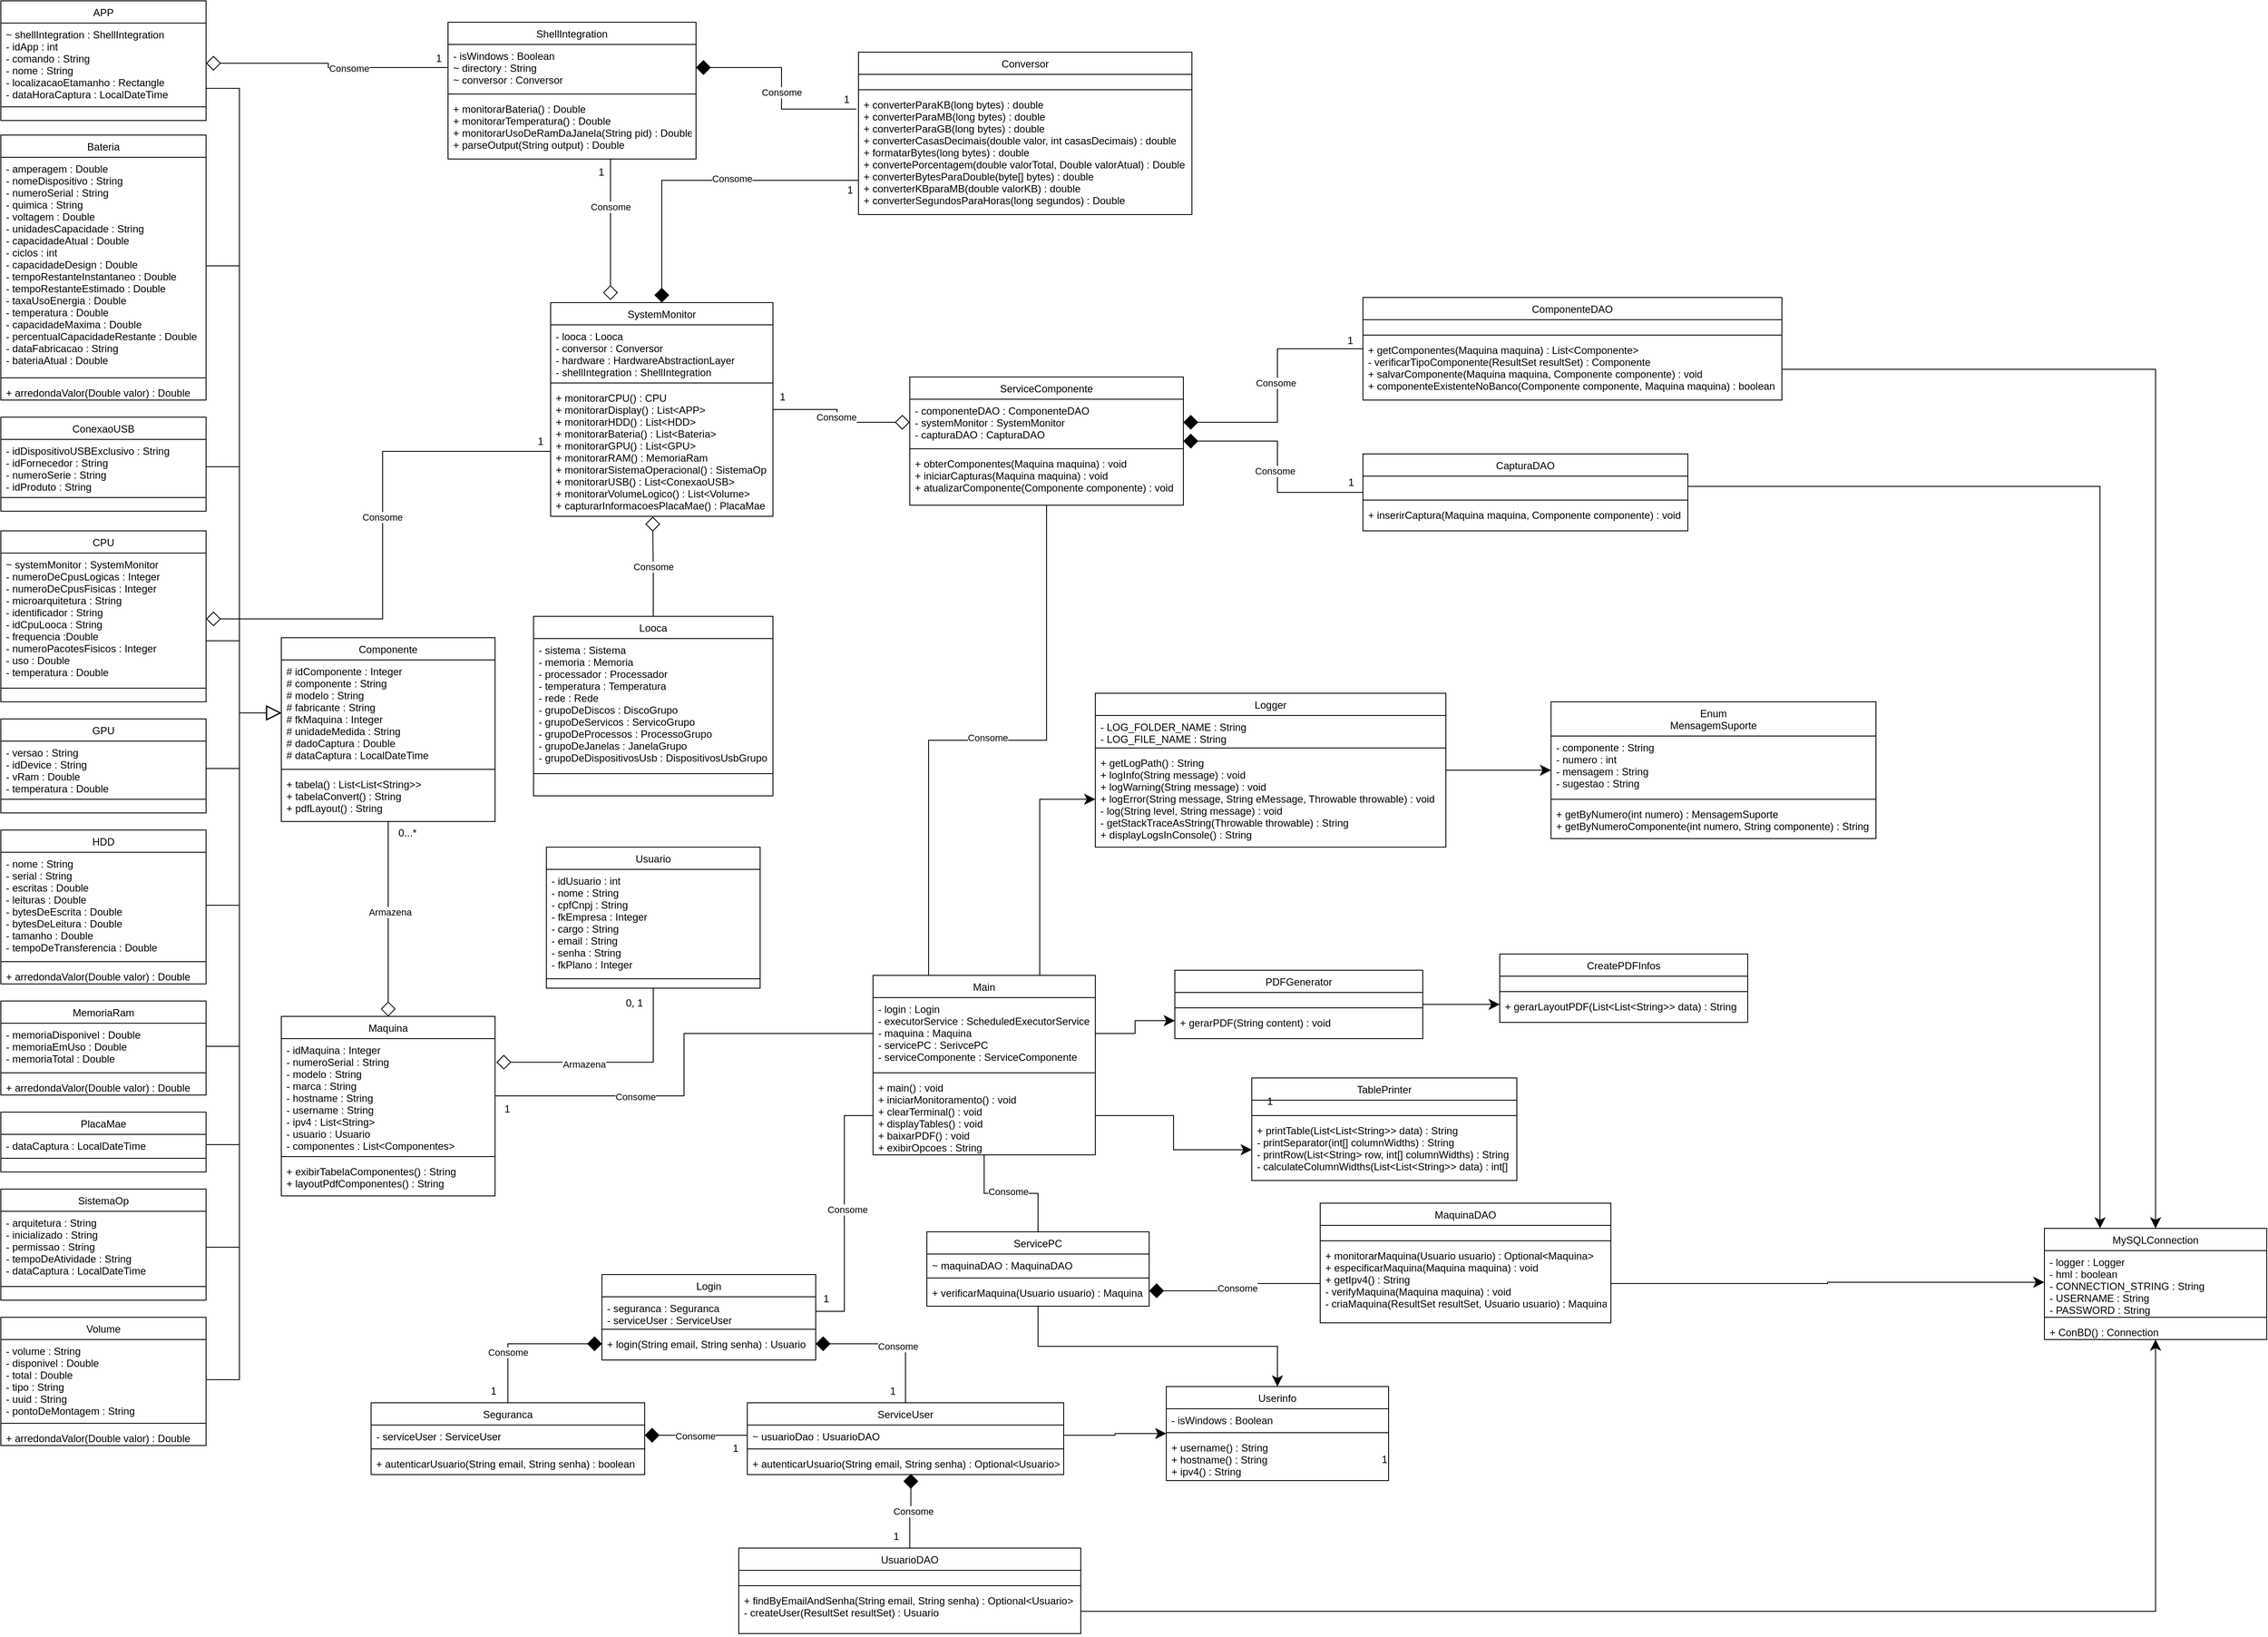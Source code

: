 <mxfile version="24.4.9" type="github">
  <diagram id="C5RBs43oDa-KdzZeNtuy" name="Page-1">
    <mxGraphModel dx="3350" dy="2642" grid="1" gridSize="10" guides="1" tooltips="1" connect="1" arrows="1" fold="1" page="1" pageScale="1" pageWidth="827" pageHeight="1169" math="0" shadow="0">
      <root>
        <mxCell id="WIyWlLk6GJQsqaUBKTNV-0" />
        <mxCell id="WIyWlLk6GJQsqaUBKTNV-1" parent="WIyWlLk6GJQsqaUBKTNV-0" />
        <mxCell id="yqbtppaPaY01xmd0uT7A-17" style="edgeStyle=orthogonalEdgeStyle;rounded=0;orthogonalLoop=1;jettySize=auto;html=1;entryX=1;entryY=0.5;entryDx=0;entryDy=0;fontSize=12;startSize=8;endSize=15;exitX=0.5;exitY=0;exitDx=0;exitDy=0;endArrow=diamond;endFill=1;" parent="WIyWlLk6GJQsqaUBKTNV-1" source="yqbtppaPaY01xmd0uT7A-11" target="yqbtppaPaY01xmd0uT7A-5" edge="1">
          <mxGeometry relative="1" as="geometry" />
        </mxCell>
        <mxCell id="1i_v70ytgNeaq_OYsW73-49" value="Consome" style="edgeLabel;html=1;align=center;verticalAlign=middle;resizable=0;points=[];" parent="yqbtppaPaY01xmd0uT7A-17" vertex="1" connectable="0">
          <mxGeometry x="-0.106" y="3" relative="1" as="geometry">
            <mxPoint as="offset" />
          </mxGeometry>
        </mxCell>
        <mxCell id="yqbtppaPaY01xmd0uT7A-0" value="Login" style="swimlane;fontStyle=0;align=center;verticalAlign=top;childLayout=stackLayout;horizontal=1;startSize=26;horizontalStack=0;resizeParent=1;resizeLast=0;collapsible=1;marginBottom=0;rounded=0;shadow=0;strokeWidth=1;" parent="WIyWlLk6GJQsqaUBKTNV-1" vertex="1">
          <mxGeometry x="250" y="450" width="250" height="100" as="geometry">
            <mxRectangle x="130" y="380" width="160" height="26" as="alternateBounds" />
          </mxGeometry>
        </mxCell>
        <mxCell id="yqbtppaPaY01xmd0uT7A-1" value="- seguranca : Seguranca&#xa;- serviceUser : ServiceUser" style="text;align=left;verticalAlign=top;spacingLeft=4;spacingRight=4;overflow=hidden;rotatable=0;points=[[0,0.5],[1,0.5]];portConstraint=eastwest;strokeColor=none;" parent="yqbtppaPaY01xmd0uT7A-0" vertex="1">
          <mxGeometry y="26" width="250" height="34" as="geometry" />
        </mxCell>
        <mxCell id="yqbtppaPaY01xmd0uT7A-3" value="" style="line;html=1;strokeWidth=1;align=left;verticalAlign=middle;spacingTop=-1;spacingLeft=3;spacingRight=3;rotatable=0;labelPosition=right;points=[];portConstraint=eastwest;" parent="yqbtppaPaY01xmd0uT7A-0" vertex="1">
          <mxGeometry y="60" width="250" height="8" as="geometry" />
        </mxCell>
        <mxCell id="yqbtppaPaY01xmd0uT7A-5" value="+ login(String email, String senha) : Usuario" style="text;align=left;verticalAlign=top;spacingLeft=4;spacingRight=4;overflow=hidden;rotatable=0;points=[[0,0.5],[1,0.5]];portConstraint=eastwest;" parent="yqbtppaPaY01xmd0uT7A-0" vertex="1">
          <mxGeometry y="68" width="250" height="26" as="geometry" />
        </mxCell>
        <mxCell id="yqbtppaPaY01xmd0uT7A-7" value="Seguranca" style="swimlane;fontStyle=0;align=center;verticalAlign=top;childLayout=stackLayout;horizontal=1;startSize=26;horizontalStack=0;resizeParent=1;resizeLast=0;collapsible=1;marginBottom=0;rounded=0;shadow=0;strokeWidth=1;" parent="WIyWlLk6GJQsqaUBKTNV-1" vertex="1">
          <mxGeometry x="-20" y="600" width="320" height="84" as="geometry">
            <mxRectangle x="130" y="380" width="160" height="26" as="alternateBounds" />
          </mxGeometry>
        </mxCell>
        <mxCell id="yqbtppaPaY01xmd0uT7A-8" value="- serviceUser : ServiceUser" style="text;align=left;verticalAlign=top;spacingLeft=4;spacingRight=4;overflow=hidden;rotatable=0;points=[[0,0.5],[1,0.5]];portConstraint=eastwest;" parent="yqbtppaPaY01xmd0uT7A-7" vertex="1">
          <mxGeometry y="26" width="320" height="24" as="geometry" />
        </mxCell>
        <mxCell id="yqbtppaPaY01xmd0uT7A-9" value="" style="line;html=1;strokeWidth=1;align=left;verticalAlign=middle;spacingTop=-1;spacingLeft=3;spacingRight=3;rotatable=0;labelPosition=right;points=[];portConstraint=eastwest;" parent="yqbtppaPaY01xmd0uT7A-7" vertex="1">
          <mxGeometry y="50" width="320" height="8" as="geometry" />
        </mxCell>
        <mxCell id="yqbtppaPaY01xmd0uT7A-10" value="+ autenticarUsuario(String email, String senha) : boolean" style="text;align=left;verticalAlign=top;spacingLeft=4;spacingRight=4;overflow=hidden;rotatable=0;points=[[0,0.5],[1,0.5]];portConstraint=eastwest;" parent="yqbtppaPaY01xmd0uT7A-7" vertex="1">
          <mxGeometry y="58" width="320" height="26" as="geometry" />
        </mxCell>
        <mxCell id="yqbtppaPaY01xmd0uT7A-11" value="ServiceUser" style="swimlane;fontStyle=0;align=center;verticalAlign=top;childLayout=stackLayout;horizontal=1;startSize=26;horizontalStack=0;resizeParent=1;resizeLast=0;collapsible=1;marginBottom=0;rounded=0;shadow=0;strokeWidth=1;" parent="WIyWlLk6GJQsqaUBKTNV-1" vertex="1">
          <mxGeometry x="420" y="600" width="370" height="84" as="geometry">
            <mxRectangle x="130" y="380" width="160" height="26" as="alternateBounds" />
          </mxGeometry>
        </mxCell>
        <mxCell id="yqbtppaPaY01xmd0uT7A-12" value="~ usuarioDao : UsuarioDAO" style="text;align=left;verticalAlign=top;spacingLeft=4;spacingRight=4;overflow=hidden;rotatable=0;points=[[0,0.5],[1,0.5]];portConstraint=eastwest;" parent="yqbtppaPaY01xmd0uT7A-11" vertex="1">
          <mxGeometry y="26" width="370" height="24" as="geometry" />
        </mxCell>
        <mxCell id="yqbtppaPaY01xmd0uT7A-13" value="" style="line;html=1;strokeWidth=1;align=left;verticalAlign=middle;spacingTop=-1;spacingLeft=3;spacingRight=3;rotatable=0;labelPosition=right;points=[];portConstraint=eastwest;" parent="yqbtppaPaY01xmd0uT7A-11" vertex="1">
          <mxGeometry y="50" width="370" height="8" as="geometry" />
        </mxCell>
        <mxCell id="yqbtppaPaY01xmd0uT7A-14" value="+ autenticarUsuario(String email, String senha) : Optional&lt;Usuario&gt;" style="text;align=left;verticalAlign=top;spacingLeft=4;spacingRight=4;overflow=hidden;rotatable=0;points=[[0,0.5],[1,0.5]];portConstraint=eastwest;" parent="yqbtppaPaY01xmd0uT7A-11" vertex="1">
          <mxGeometry y="58" width="370" height="26" as="geometry" />
        </mxCell>
        <mxCell id="yqbtppaPaY01xmd0uT7A-18" style="edgeStyle=orthogonalEdgeStyle;rounded=0;orthogonalLoop=1;jettySize=auto;html=1;fontSize=12;startSize=8;endSize=15;endArrow=diamond;endFill=1;exitX=0.5;exitY=0;exitDx=0;exitDy=0;" parent="WIyWlLk6GJQsqaUBKTNV-1" source="yqbtppaPaY01xmd0uT7A-7" target="yqbtppaPaY01xmd0uT7A-5" edge="1">
          <mxGeometry relative="1" as="geometry" />
        </mxCell>
        <mxCell id="1i_v70ytgNeaq_OYsW73-51" value="Consome" style="edgeLabel;html=1;align=center;verticalAlign=middle;resizable=0;points=[];" parent="yqbtppaPaY01xmd0uT7A-18" vertex="1" connectable="0">
          <mxGeometry x="-0.342" relative="1" as="geometry">
            <mxPoint as="offset" />
          </mxGeometry>
        </mxCell>
        <mxCell id="yqbtppaPaY01xmd0uT7A-19" style="edgeStyle=orthogonalEdgeStyle;rounded=0;orthogonalLoop=1;jettySize=auto;html=1;fontSize=12;startSize=8;endSize=15;endArrow=diamond;endFill=1;" parent="WIyWlLk6GJQsqaUBKTNV-1" source="yqbtppaPaY01xmd0uT7A-12" target="yqbtppaPaY01xmd0uT7A-8" edge="1">
          <mxGeometry relative="1" as="geometry" />
        </mxCell>
        <mxCell id="1i_v70ytgNeaq_OYsW73-52" value="Consome" style="edgeLabel;html=1;align=center;verticalAlign=middle;resizable=0;points=[];" parent="yqbtppaPaY01xmd0uT7A-19" vertex="1" connectable="0">
          <mxGeometry x="0.027" y="1" relative="1" as="geometry">
            <mxPoint as="offset" />
          </mxGeometry>
        </mxCell>
        <mxCell id="yqbtppaPaY01xmd0uT7A-24" style="edgeStyle=orthogonalEdgeStyle;rounded=0;orthogonalLoop=1;jettySize=auto;html=1;fontSize=12;startSize=8;endSize=15;entryX=0.517;entryY=0.968;entryDx=0;entryDy=0;entryPerimeter=0;endArrow=diamond;endFill=1;" parent="WIyWlLk6GJQsqaUBKTNV-1" source="yqbtppaPaY01xmd0uT7A-20" target="yqbtppaPaY01xmd0uT7A-14" edge="1">
          <mxGeometry relative="1" as="geometry" />
        </mxCell>
        <mxCell id="1i_v70ytgNeaq_OYsW73-50" value="Consome" style="edgeLabel;html=1;align=center;verticalAlign=middle;resizable=0;points=[];" parent="yqbtppaPaY01xmd0uT7A-24" vertex="1" connectable="0">
          <mxGeometry x="0.02" y="-2" relative="1" as="geometry">
            <mxPoint as="offset" />
          </mxGeometry>
        </mxCell>
        <mxCell id="yqbtppaPaY01xmd0uT7A-20" value="UsuarioDAO" style="swimlane;fontStyle=0;align=center;verticalAlign=top;childLayout=stackLayout;horizontal=1;startSize=26;horizontalStack=0;resizeParent=1;resizeLast=0;collapsible=1;marginBottom=0;rounded=0;shadow=0;strokeWidth=1;" parent="WIyWlLk6GJQsqaUBKTNV-1" vertex="1">
          <mxGeometry x="410" y="770" width="400" height="100" as="geometry">
            <mxRectangle x="130" y="380" width="160" height="26" as="alternateBounds" />
          </mxGeometry>
        </mxCell>
        <mxCell id="yqbtppaPaY01xmd0uT7A-23" value="&#xa;" style="text;align=left;verticalAlign=top;spacingLeft=4;spacingRight=4;overflow=hidden;rotatable=0;points=[[0,0.5],[1,0.5]];portConstraint=eastwest;" parent="yqbtppaPaY01xmd0uT7A-20" vertex="1">
          <mxGeometry y="26" width="400" height="14" as="geometry" />
        </mxCell>
        <mxCell id="yqbtppaPaY01xmd0uT7A-22" value="" style="line;html=1;strokeWidth=1;align=left;verticalAlign=middle;spacingTop=-1;spacingLeft=3;spacingRight=3;rotatable=0;labelPosition=right;points=[];portConstraint=eastwest;" parent="yqbtppaPaY01xmd0uT7A-20" vertex="1">
          <mxGeometry y="40" width="400" height="8" as="geometry" />
        </mxCell>
        <mxCell id="yqbtppaPaY01xmd0uT7A-33" value="+ findByEmailAndSenha(String email, String senha) : Optional&lt;Usuario&gt;&#xa;- createUser(ResultSet resultSet) : Usuario" style="text;align=left;verticalAlign=top;spacingLeft=4;spacingRight=4;overflow=hidden;rotatable=0;points=[[0,0.5],[1,0.5]];portConstraint=eastwest;" parent="yqbtppaPaY01xmd0uT7A-20" vertex="1">
          <mxGeometry y="48" width="400" height="52" as="geometry" />
        </mxCell>
        <mxCell id="yqbtppaPaY01xmd0uT7A-25" value="Maquina" style="swimlane;fontStyle=0;align=center;verticalAlign=top;childLayout=stackLayout;horizontal=1;startSize=26;horizontalStack=0;resizeParent=1;resizeLast=0;collapsible=1;marginBottom=0;rounded=0;shadow=0;strokeWidth=1;" parent="WIyWlLk6GJQsqaUBKTNV-1" vertex="1">
          <mxGeometry x="-125" y="148" width="250" height="210" as="geometry">
            <mxRectangle x="130" y="380" width="160" height="26" as="alternateBounds" />
          </mxGeometry>
        </mxCell>
        <mxCell id="yqbtppaPaY01xmd0uT7A-26" value="- idMaquina : Integer&#xa;- numeroSerial : String&#xa;- modelo : String&#xa;- marca : String&#xa;- hostname : String&#xa;- username : String&#xa;- ipv4 : List&lt;String&gt;&#xa;- usuario : Usuario&#xa;- componentes : List&lt;Componentes&gt;" style="text;align=left;verticalAlign=top;spacingLeft=4;spacingRight=4;overflow=hidden;rotatable=0;points=[[0,0.5],[1,0.5]];portConstraint=eastwest;strokeColor=none;" parent="yqbtppaPaY01xmd0uT7A-25" vertex="1">
          <mxGeometry y="26" width="250" height="134" as="geometry" />
        </mxCell>
        <mxCell id="yqbtppaPaY01xmd0uT7A-27" value="" style="line;html=1;strokeWidth=1;align=left;verticalAlign=middle;spacingTop=-1;spacingLeft=3;spacingRight=3;rotatable=0;labelPosition=right;points=[];portConstraint=eastwest;" parent="yqbtppaPaY01xmd0uT7A-25" vertex="1">
          <mxGeometry y="160" width="250" height="8" as="geometry" />
        </mxCell>
        <mxCell id="yqbtppaPaY01xmd0uT7A-28" value="+ exibirTabelaComponentes() : String&#xa;+ layoutPdfComponentes() : String" style="text;align=left;verticalAlign=top;spacingLeft=4;spacingRight=4;overflow=hidden;rotatable=0;points=[[0,0.5],[1,0.5]];portConstraint=eastwest;" parent="yqbtppaPaY01xmd0uT7A-25" vertex="1">
          <mxGeometry y="168" width="250" height="42" as="geometry" />
        </mxCell>
        <mxCell id="yqbtppaPaY01xmd0uT7A-29" value="Usuario" style="swimlane;fontStyle=0;align=center;verticalAlign=top;childLayout=stackLayout;horizontal=1;startSize=26;horizontalStack=0;resizeParent=1;resizeLast=0;collapsible=1;marginBottom=0;rounded=0;shadow=0;strokeWidth=1;" parent="WIyWlLk6GJQsqaUBKTNV-1" vertex="1">
          <mxGeometry x="185" y="-50" width="250" height="165" as="geometry">
            <mxRectangle x="130" y="380" width="160" height="26" as="alternateBounds" />
          </mxGeometry>
        </mxCell>
        <mxCell id="yqbtppaPaY01xmd0uT7A-30" value="- idUsuario : int&#xa;- nome : String&#xa;- cpfCnpj : String&#xa;- fkEmpresa : Integer&#xa;- cargo : String&#xa;- email : String&#xa;- senha : String&#xa;- fkPlano : Integer" style="text;align=left;verticalAlign=top;spacingLeft=4;spacingRight=4;overflow=hidden;rotatable=0;points=[[0,0.5],[1,0.5]];portConstraint=eastwest;strokeColor=none;" parent="yqbtppaPaY01xmd0uT7A-29" vertex="1">
          <mxGeometry y="26" width="250" height="124" as="geometry" />
        </mxCell>
        <mxCell id="yqbtppaPaY01xmd0uT7A-31" value="" style="line;html=1;strokeWidth=1;align=left;verticalAlign=middle;spacingTop=-1;spacingLeft=3;spacingRight=3;rotatable=0;labelPosition=right;points=[];portConstraint=eastwest;" parent="yqbtppaPaY01xmd0uT7A-29" vertex="1">
          <mxGeometry y="150" width="250" height="8" as="geometry" />
        </mxCell>
        <mxCell id="yqbtppaPaY01xmd0uT7A-34" value="Componente" style="swimlane;fontStyle=0;align=center;verticalAlign=top;childLayout=stackLayout;horizontal=1;startSize=26;horizontalStack=0;resizeParent=1;resizeLast=0;collapsible=1;marginBottom=0;rounded=0;shadow=0;strokeWidth=1;" parent="WIyWlLk6GJQsqaUBKTNV-1" vertex="1">
          <mxGeometry x="-125" y="-295" width="250" height="215" as="geometry">
            <mxRectangle x="130" y="380" width="160" height="26" as="alternateBounds" />
          </mxGeometry>
        </mxCell>
        <mxCell id="yqbtppaPaY01xmd0uT7A-35" value="# idComponente : Integer&#xa;# componente : String&#xa;# modelo : String&#xa;# fabricante : String&#xa;# fkMaquina : Integer&#xa;# unidadeMedida : String&#xa;# dadoCaptura : Double&#xa;# dataCaptura : LocalDateTime" style="text;align=left;verticalAlign=top;spacingLeft=4;spacingRight=4;overflow=hidden;rotatable=0;points=[[0,0.5],[1,0.5]];portConstraint=eastwest;strokeColor=none;" parent="yqbtppaPaY01xmd0uT7A-34" vertex="1">
          <mxGeometry y="26" width="250" height="124" as="geometry" />
        </mxCell>
        <mxCell id="yqbtppaPaY01xmd0uT7A-36" value="" style="line;html=1;strokeWidth=1;align=left;verticalAlign=middle;spacingTop=-1;spacingLeft=3;spacingRight=3;rotatable=0;labelPosition=right;points=[];portConstraint=eastwest;" parent="yqbtppaPaY01xmd0uT7A-34" vertex="1">
          <mxGeometry y="150" width="250" height="8" as="geometry" />
        </mxCell>
        <mxCell id="yqbtppaPaY01xmd0uT7A-37" value="+ tabela() : List&lt;List&lt;String&gt;&gt;&#xa;+ tabelaConvert() : String&#xa;+ pdfLayout() : String&#xa;" style="text;align=left;verticalAlign=top;spacingLeft=4;spacingRight=4;overflow=hidden;rotatable=0;points=[[0,0.5],[1,0.5]];portConstraint=eastwest;strokeColor=none;" parent="yqbtppaPaY01xmd0uT7A-34" vertex="1">
          <mxGeometry y="158" width="250" height="52" as="geometry" />
        </mxCell>
        <mxCell id="yqbtppaPaY01xmd0uT7A-38" style="edgeStyle=orthogonalEdgeStyle;rounded=0;orthogonalLoop=1;jettySize=auto;html=1;entryX=1.006;entryY=0.206;entryDx=0;entryDy=0;entryPerimeter=0;fontSize=12;startSize=8;endSize=15;endArrow=diamond;endFill=0;" parent="WIyWlLk6GJQsqaUBKTNV-1" source="yqbtppaPaY01xmd0uT7A-29" target="yqbtppaPaY01xmd0uT7A-26" edge="1">
          <mxGeometry relative="1" as="geometry" />
        </mxCell>
        <mxCell id="1i_v70ytgNeaq_OYsW73-33" value="Armazena" style="edgeLabel;html=1;align=center;verticalAlign=middle;resizable=0;points=[];" parent="yqbtppaPaY01xmd0uT7A-38" vertex="1" connectable="0">
          <mxGeometry x="0.241" y="2" relative="1" as="geometry">
            <mxPoint as="offset" />
          </mxGeometry>
        </mxCell>
        <mxCell id="yqbtppaPaY01xmd0uT7A-39" style="edgeStyle=orthogonalEdgeStyle;rounded=0;orthogonalLoop=1;jettySize=auto;html=1;entryX=0.5;entryY=0;entryDx=0;entryDy=0;fontSize=12;startSize=8;endSize=15;exitX=0.5;exitY=1;exitDx=0;exitDy=0;endArrow=diamond;endFill=0;" parent="WIyWlLk6GJQsqaUBKTNV-1" source="yqbtppaPaY01xmd0uT7A-34" target="yqbtppaPaY01xmd0uT7A-25" edge="1">
          <mxGeometry relative="1" as="geometry" />
        </mxCell>
        <mxCell id="1i_v70ytgNeaq_OYsW73-34" value="Armazena" style="edgeLabel;html=1;align=center;verticalAlign=middle;resizable=0;points=[];" parent="yqbtppaPaY01xmd0uT7A-39" vertex="1" connectable="0">
          <mxGeometry x="-0.071" y="2" relative="1" as="geometry">
            <mxPoint as="offset" />
          </mxGeometry>
        </mxCell>
        <mxCell id="yqbtppaPaY01xmd0uT7A-43" value="ServicePC" style="swimlane;fontStyle=0;align=center;verticalAlign=top;childLayout=stackLayout;horizontal=1;startSize=26;horizontalStack=0;resizeParent=1;resizeLast=0;collapsible=1;marginBottom=0;rounded=0;shadow=0;strokeWidth=1;" parent="WIyWlLk6GJQsqaUBKTNV-1" vertex="1">
          <mxGeometry x="630" y="400" width="260" height="87" as="geometry">
            <mxRectangle x="130" y="380" width="160" height="26" as="alternateBounds" />
          </mxGeometry>
        </mxCell>
        <mxCell id="yqbtppaPaY01xmd0uT7A-44" value="~ maquinaDAO : MaquinaDAO" style="text;align=left;verticalAlign=top;spacingLeft=4;spacingRight=4;overflow=hidden;rotatable=0;points=[[0,0.5],[1,0.5]];portConstraint=eastwest;strokeColor=none;" parent="yqbtppaPaY01xmd0uT7A-43" vertex="1">
          <mxGeometry y="26" width="260" height="24" as="geometry" />
        </mxCell>
        <mxCell id="yqbtppaPaY01xmd0uT7A-45" value="" style="line;html=1;strokeWidth=1;align=left;verticalAlign=middle;spacingTop=-1;spacingLeft=3;spacingRight=3;rotatable=0;labelPosition=right;points=[];portConstraint=eastwest;" parent="yqbtppaPaY01xmd0uT7A-43" vertex="1">
          <mxGeometry y="50" width="260" height="8" as="geometry" />
        </mxCell>
        <mxCell id="yqbtppaPaY01xmd0uT7A-46" value="+ verificarMaquina(Usuario usuario) : Maquina" style="text;align=left;verticalAlign=top;spacingLeft=4;spacingRight=4;overflow=hidden;rotatable=0;points=[[0,0.5],[1,0.5]];portConstraint=eastwest;strokeColor=none;" parent="yqbtppaPaY01xmd0uT7A-43" vertex="1">
          <mxGeometry y="58" width="260" height="22" as="geometry" />
        </mxCell>
        <mxCell id="yqbtppaPaY01xmd0uT7A-51" style="edgeStyle=orthogonalEdgeStyle;rounded=0;orthogonalLoop=1;jettySize=auto;html=1;fontSize=12;startSize=8;endSize=15;endArrow=diamond;endFill=1;entryX=1;entryY=0.5;entryDx=0;entryDy=0;exitX=0;exitY=0.5;exitDx=0;exitDy=0;" parent="WIyWlLk6GJQsqaUBKTNV-1" source="yqbtppaPaY01xmd0uT7A-50" target="yqbtppaPaY01xmd0uT7A-46" edge="1">
          <mxGeometry relative="1" as="geometry">
            <mxPoint x="1240" y="509" as="targetPoint" />
          </mxGeometry>
        </mxCell>
        <mxCell id="1i_v70ytgNeaq_OYsW73-48" value="Consome" style="edgeLabel;html=1;align=center;verticalAlign=middle;resizable=0;points=[];" parent="yqbtppaPaY01xmd0uT7A-51" vertex="1" connectable="0">
          <mxGeometry x="-0.039" y="-2" relative="1" as="geometry">
            <mxPoint as="offset" />
          </mxGeometry>
        </mxCell>
        <mxCell id="yqbtppaPaY01xmd0uT7A-47" value="MaquinaDAO" style="swimlane;fontStyle=0;align=center;verticalAlign=top;childLayout=stackLayout;horizontal=1;startSize=26;horizontalStack=0;resizeParent=1;resizeLast=0;collapsible=1;marginBottom=0;rounded=0;shadow=0;strokeWidth=1;" parent="WIyWlLk6GJQsqaUBKTNV-1" vertex="1">
          <mxGeometry x="1090" y="366.5" width="340" height="140" as="geometry">
            <mxRectangle x="130" y="380" width="160" height="26" as="alternateBounds" />
          </mxGeometry>
        </mxCell>
        <mxCell id="yqbtppaPaY01xmd0uT7A-48" value="&#xa;" style="text;align=left;verticalAlign=top;spacingLeft=4;spacingRight=4;overflow=hidden;rotatable=0;points=[[0,0.5],[1,0.5]];portConstraint=eastwest;strokeColor=none;" parent="yqbtppaPaY01xmd0uT7A-47" vertex="1">
          <mxGeometry y="26" width="340" height="14" as="geometry" />
        </mxCell>
        <mxCell id="yqbtppaPaY01xmd0uT7A-49" value="" style="line;html=1;strokeWidth=1;align=left;verticalAlign=middle;spacingTop=-1;spacingLeft=3;spacingRight=3;rotatable=0;labelPosition=right;points=[];portConstraint=eastwest;" parent="yqbtppaPaY01xmd0uT7A-47" vertex="1">
          <mxGeometry y="40" width="340" height="8" as="geometry" />
        </mxCell>
        <mxCell id="yqbtppaPaY01xmd0uT7A-50" value="+ monitorarMaquina(Usuario usuario) : Optional&lt;Maquina&gt;&#xa;+ especificarMaquina(Maquina maquina) : void&#xa;+ getIpv4() : String&#xa;- verifyMaquina(Maquina maquina) : void&#xa;- criaMaquina(ResultSet resultSet, Usuario usuario) : Maquina" style="text;align=left;verticalAlign=top;spacingLeft=4;spacingRight=4;overflow=hidden;rotatable=0;points=[[0,0.5],[1,0.5]];portConstraint=eastwest;strokeColor=none;" parent="yqbtppaPaY01xmd0uT7A-47" vertex="1">
          <mxGeometry y="48" width="340" height="92" as="geometry" />
        </mxCell>
        <mxCell id="1i_v70ytgNeaq_OYsW73-8" style="edgeStyle=orthogonalEdgeStyle;rounded=0;orthogonalLoop=1;jettySize=auto;html=1;exitX=0.5;exitY=1;exitDx=0;exitDy=0;entryX=0.25;entryY=0;entryDx=0;entryDy=0;endArrow=none;endFill=0;" parent="WIyWlLk6GJQsqaUBKTNV-1" source="yqbtppaPaY01xmd0uT7A-56" target="1i_v70ytgNeaq_OYsW73-0" edge="1">
          <mxGeometry relative="1" as="geometry" />
        </mxCell>
        <mxCell id="1i_v70ytgNeaq_OYsW73-47" value="Consome" style="edgeLabel;html=1;align=center;verticalAlign=middle;resizable=0;points=[];" parent="1i_v70ytgNeaq_OYsW73-8" vertex="1" connectable="0">
          <mxGeometry x="0.001" y="-3" relative="1" as="geometry">
            <mxPoint as="offset" />
          </mxGeometry>
        </mxCell>
        <mxCell id="yqbtppaPaY01xmd0uT7A-56" value="ServiceComponente" style="swimlane;fontStyle=0;align=center;verticalAlign=top;childLayout=stackLayout;horizontal=1;startSize=26;horizontalStack=0;resizeParent=1;resizeLast=0;collapsible=1;marginBottom=0;rounded=0;shadow=0;strokeWidth=1;" parent="WIyWlLk6GJQsqaUBKTNV-1" vertex="1">
          <mxGeometry x="610" y="-600" width="320" height="150" as="geometry">
            <mxRectangle x="130" y="380" width="160" height="26" as="alternateBounds" />
          </mxGeometry>
        </mxCell>
        <mxCell id="yqbtppaPaY01xmd0uT7A-57" value="- componenteDAO : ComponenteDAO&#xa;- systemMonitor : SystemMonitor&#xa;- capturaDAO : CapturaDAO" style="text;align=left;verticalAlign=top;spacingLeft=4;spacingRight=4;overflow=hidden;rotatable=0;points=[[0,0.5],[1,0.5]];portConstraint=eastwest;strokeColor=none;" parent="yqbtppaPaY01xmd0uT7A-56" vertex="1">
          <mxGeometry y="26" width="320" height="54" as="geometry" />
        </mxCell>
        <mxCell id="yqbtppaPaY01xmd0uT7A-58" value="" style="line;html=1;strokeWidth=1;align=left;verticalAlign=middle;spacingTop=-1;spacingLeft=3;spacingRight=3;rotatable=0;labelPosition=right;points=[];portConstraint=eastwest;" parent="yqbtppaPaY01xmd0uT7A-56" vertex="1">
          <mxGeometry y="80" width="320" height="8" as="geometry" />
        </mxCell>
        <mxCell id="yqbtppaPaY01xmd0uT7A-59" value="+ obterComponentes(Maquina maquina) : void&#xa;+ iniciarCapturas(Maquina maquina) : void&#xa;+ atualizarComponente(Componente componente) : void" style="text;align=left;verticalAlign=top;spacingLeft=4;spacingRight=4;overflow=hidden;rotatable=0;points=[[0,0.5],[1,0.5]];portConstraint=eastwest;strokeColor=none;" parent="yqbtppaPaY01xmd0uT7A-56" vertex="1">
          <mxGeometry y="88" width="320" height="52" as="geometry" />
        </mxCell>
        <mxCell id="yqbtppaPaY01xmd0uT7A-64" style="edgeStyle=orthogonalEdgeStyle;rounded=0;orthogonalLoop=1;jettySize=auto;html=1;entryX=1;entryY=0.5;entryDx=0;entryDy=0;fontSize=12;startSize=8;endSize=15;endArrow=diamond;endFill=1;" parent="WIyWlLk6GJQsqaUBKTNV-1" source="yqbtppaPaY01xmd0uT7A-60" target="yqbtppaPaY01xmd0uT7A-57" edge="1">
          <mxGeometry relative="1" as="geometry" />
        </mxCell>
        <mxCell id="1i_v70ytgNeaq_OYsW73-43" value="Consome" style="edgeLabel;html=1;align=center;verticalAlign=middle;resizable=0;points=[];" parent="yqbtppaPaY01xmd0uT7A-64" vertex="1" connectable="0">
          <mxGeometry x="-0.053" y="-2" relative="1" as="geometry">
            <mxPoint as="offset" />
          </mxGeometry>
        </mxCell>
        <mxCell id="yqbtppaPaY01xmd0uT7A-60" value="ComponenteDAO" style="swimlane;fontStyle=0;align=center;verticalAlign=top;childLayout=stackLayout;horizontal=1;startSize=26;horizontalStack=0;resizeParent=1;resizeLast=0;collapsible=1;marginBottom=0;rounded=0;shadow=0;strokeWidth=1;" parent="WIyWlLk6GJQsqaUBKTNV-1" vertex="1">
          <mxGeometry x="1140" y="-693" width="490" height="120" as="geometry">
            <mxRectangle x="130" y="380" width="160" height="26" as="alternateBounds" />
          </mxGeometry>
        </mxCell>
        <mxCell id="yqbtppaPaY01xmd0uT7A-61" value="&#xa;" style="text;align=left;verticalAlign=top;spacingLeft=4;spacingRight=4;overflow=hidden;rotatable=0;points=[[0,0.5],[1,0.5]];portConstraint=eastwest;strokeColor=none;" parent="yqbtppaPaY01xmd0uT7A-60" vertex="1">
          <mxGeometry y="26" width="490" height="14" as="geometry" />
        </mxCell>
        <mxCell id="yqbtppaPaY01xmd0uT7A-62" value="" style="line;html=1;strokeWidth=1;align=left;verticalAlign=middle;spacingTop=-1;spacingLeft=3;spacingRight=3;rotatable=0;labelPosition=right;points=[];portConstraint=eastwest;" parent="yqbtppaPaY01xmd0uT7A-60" vertex="1">
          <mxGeometry y="40" width="490" height="8" as="geometry" />
        </mxCell>
        <mxCell id="yqbtppaPaY01xmd0uT7A-63" value="+ getComponentes(Maquina maquina) : List&lt;Componente&gt;&#xa;- verificarTipoComponente(ResultSet resultSet) : Componente&#xa;+ salvarComponente(Maquina maquina, Componente componente) : void&#xa;+ componenteExistenteNoBanco(Componente componente, Maquina maquina) : boolean&#xa;" style="text;align=left;verticalAlign=top;spacingLeft=4;spacingRight=4;overflow=hidden;rotatable=0;points=[[0,0.5],[1,0.5]];portConstraint=eastwest;strokeColor=none;" parent="yqbtppaPaY01xmd0uT7A-60" vertex="1">
          <mxGeometry y="48" width="490" height="72" as="geometry" />
        </mxCell>
        <mxCell id="yqbtppaPaY01xmd0uT7A-69" style="edgeStyle=orthogonalEdgeStyle;rounded=0;orthogonalLoop=1;jettySize=auto;html=1;fontSize=12;startSize=8;endSize=15;endArrow=diamond;endFill=1;" parent="WIyWlLk6GJQsqaUBKTNV-1" source="yqbtppaPaY01xmd0uT7A-65" target="yqbtppaPaY01xmd0uT7A-56" edge="1">
          <mxGeometry relative="1" as="geometry" />
        </mxCell>
        <mxCell id="1i_v70ytgNeaq_OYsW73-44" value="Consome" style="edgeLabel;html=1;align=center;verticalAlign=middle;resizable=0;points=[];" parent="yqbtppaPaY01xmd0uT7A-69" vertex="1" connectable="0">
          <mxGeometry x="-0.072" y="3" relative="1" as="geometry">
            <mxPoint as="offset" />
          </mxGeometry>
        </mxCell>
        <mxCell id="yqbtppaPaY01xmd0uT7A-65" value="CapturaDAO" style="swimlane;fontStyle=0;align=center;verticalAlign=top;childLayout=stackLayout;horizontal=1;startSize=26;horizontalStack=0;resizeParent=1;resizeLast=0;collapsible=1;marginBottom=0;rounded=0;shadow=0;strokeWidth=1;" parent="WIyWlLk6GJQsqaUBKTNV-1" vertex="1">
          <mxGeometry x="1140" y="-510" width="380" height="90" as="geometry">
            <mxRectangle x="130" y="380" width="160" height="26" as="alternateBounds" />
          </mxGeometry>
        </mxCell>
        <mxCell id="yqbtppaPaY01xmd0uT7A-66" value="&#xa;" style="text;align=left;verticalAlign=top;spacingLeft=4;spacingRight=4;overflow=hidden;rotatable=0;points=[[0,0.5],[1,0.5]];portConstraint=eastwest;strokeColor=none;" parent="yqbtppaPaY01xmd0uT7A-65" vertex="1">
          <mxGeometry y="26" width="380" height="24" as="geometry" />
        </mxCell>
        <mxCell id="yqbtppaPaY01xmd0uT7A-67" value="" style="line;html=1;strokeWidth=1;align=left;verticalAlign=middle;spacingTop=-1;spacingLeft=3;spacingRight=3;rotatable=0;labelPosition=right;points=[];portConstraint=eastwest;" parent="yqbtppaPaY01xmd0uT7A-65" vertex="1">
          <mxGeometry y="50" width="380" height="8" as="geometry" />
        </mxCell>
        <mxCell id="yqbtppaPaY01xmd0uT7A-68" value="+ inserirCaptura(Maquina maquina, Componente componente) : void" style="text;align=left;verticalAlign=top;spacingLeft=4;spacingRight=4;overflow=hidden;rotatable=0;points=[[0,0.5],[1,0.5]];portConstraint=eastwest;strokeColor=none;" parent="yqbtppaPaY01xmd0uT7A-65" vertex="1">
          <mxGeometry y="58" width="380" height="32" as="geometry" />
        </mxCell>
        <mxCell id="yqbtppaPaY01xmd0uT7A-97" style="edgeStyle=orthogonalEdgeStyle;rounded=0;orthogonalLoop=1;jettySize=auto;html=1;entryX=0;entryY=0.5;entryDx=0;entryDy=0;fontSize=12;startSize=8;endSize=15;endArrow=diamond;endFill=0;" parent="WIyWlLk6GJQsqaUBKTNV-1" source="yqbtppaPaY01xmd0uT7A-70" target="yqbtppaPaY01xmd0uT7A-57" edge="1">
          <mxGeometry relative="1" as="geometry" />
        </mxCell>
        <mxCell id="1i_v70ytgNeaq_OYsW73-42" value="Consome" style="edgeLabel;html=1;align=center;verticalAlign=middle;resizable=0;points=[];" parent="yqbtppaPaY01xmd0uT7A-97" vertex="1" connectable="0">
          <mxGeometry x="-0.048" y="-1" relative="1" as="geometry">
            <mxPoint as="offset" />
          </mxGeometry>
        </mxCell>
        <mxCell id="yqbtppaPaY01xmd0uT7A-70" value="SystemMonitor" style="swimlane;fontStyle=0;align=center;verticalAlign=top;childLayout=stackLayout;horizontal=1;startSize=26;horizontalStack=0;resizeParent=1;resizeLast=0;collapsible=1;marginBottom=0;rounded=0;shadow=0;strokeWidth=1;" parent="WIyWlLk6GJQsqaUBKTNV-1" vertex="1">
          <mxGeometry x="190" y="-687" width="260" height="250" as="geometry">
            <mxRectangle x="130" y="380" width="160" height="26" as="alternateBounds" />
          </mxGeometry>
        </mxCell>
        <mxCell id="yqbtppaPaY01xmd0uT7A-71" value="- looca : Looca&#xa;- conversor : Conversor&#xa;- hardware : HardwareAbstractionLayer&#xa;- shellIntegration : ShellIntegration" style="text;align=left;verticalAlign=top;spacingLeft=4;spacingRight=4;overflow=hidden;rotatable=0;points=[[0,0.5],[1,0.5]];portConstraint=eastwest;strokeColor=none;" parent="yqbtppaPaY01xmd0uT7A-70" vertex="1">
          <mxGeometry y="26" width="260" height="64" as="geometry" />
        </mxCell>
        <mxCell id="yqbtppaPaY01xmd0uT7A-72" value="" style="line;html=1;strokeWidth=1;align=left;verticalAlign=middle;spacingTop=-1;spacingLeft=3;spacingRight=3;rotatable=0;labelPosition=right;points=[];portConstraint=eastwest;" parent="yqbtppaPaY01xmd0uT7A-70" vertex="1">
          <mxGeometry y="90" width="260" height="8" as="geometry" />
        </mxCell>
        <mxCell id="yqbtppaPaY01xmd0uT7A-73" value="+ monitorarCPU() : CPU&#xa;+ monitorarDisplay() : List&lt;APP&gt;&#xa;+ monitorarHDD() : List&lt;HDD&gt;&#xa;+ monitorarBateria() : List&lt;Bateria&gt;&#xa;+ monitorarGPU() : List&lt;GPU&gt;&#xa;+ monitorarRAM() : MemoriaRam&#xa;+ monitorarSistemaOperacional() : SistemaOp &#xa;+ monitorarUSB() : List&lt;ConexaoUSB&gt;&#xa;+ monitorarVolumeLogico() : List&lt;Volume&gt;&#xa;+ capturarInformacoesPlacaMae() : PlacaMae" style="text;align=left;verticalAlign=top;spacingLeft=4;spacingRight=4;overflow=hidden;rotatable=0;points=[[0,0.5],[1,0.5]];portConstraint=eastwest;strokeColor=none;" parent="yqbtppaPaY01xmd0uT7A-70" vertex="1">
          <mxGeometry y="98" width="260" height="152" as="geometry" />
        </mxCell>
        <mxCell id="yqbtppaPaY01xmd0uT7A-74" value="Looca" style="swimlane;fontStyle=0;align=center;verticalAlign=top;childLayout=stackLayout;horizontal=1;startSize=26;horizontalStack=0;resizeParent=1;resizeLast=0;collapsible=1;marginBottom=0;rounded=0;shadow=0;strokeWidth=1;" parent="WIyWlLk6GJQsqaUBKTNV-1" vertex="1">
          <mxGeometry x="170" y="-320" width="280" height="210" as="geometry">
            <mxRectangle x="130" y="380" width="160" height="26" as="alternateBounds" />
          </mxGeometry>
        </mxCell>
        <mxCell id="yqbtppaPaY01xmd0uT7A-75" value="- sistema : Sistema&#xa;- memoria : Memoria&#xa;- processador : Processador&#xa;- temperatura : Temperatura&#xa;- rede : Rede&#xa;- grupoDeDiscos : DiscoGrupo&#xa;- grupoDeServicos : ServicoGrupo&#xa;- grupoDeProcessos : ProcessoGrupo&#xa;- grupoDeJanelas : JanelaGrupo&#xa;- grupoDeDispositivosUsb : DispositivosUsbGrupo" style="text;align=left;verticalAlign=top;spacingLeft=4;spacingRight=4;overflow=hidden;rotatable=0;points=[[0,0.5],[1,0.5]];portConstraint=eastwest;strokeColor=none;" parent="yqbtppaPaY01xmd0uT7A-74" vertex="1">
          <mxGeometry y="26" width="280" height="154" as="geometry" />
        </mxCell>
        <mxCell id="yqbtppaPaY01xmd0uT7A-76" value="" style="line;html=1;strokeWidth=1;align=left;verticalAlign=middle;spacingTop=-1;spacingLeft=3;spacingRight=3;rotatable=0;labelPosition=right;points=[];portConstraint=eastwest;" parent="yqbtppaPaY01xmd0uT7A-74" vertex="1">
          <mxGeometry y="180" width="280" height="8" as="geometry" />
        </mxCell>
        <mxCell id="yqbtppaPaY01xmd0uT7A-77" value="&#xa;" style="text;align=left;verticalAlign=top;spacingLeft=4;spacingRight=4;overflow=hidden;rotatable=0;points=[[0,0.5],[1,0.5]];portConstraint=eastwest;strokeColor=none;" parent="yqbtppaPaY01xmd0uT7A-74" vertex="1">
          <mxGeometry y="188" width="280" height="22" as="geometry" />
        </mxCell>
        <mxCell id="yqbtppaPaY01xmd0uT7A-78" style="edgeStyle=orthogonalEdgeStyle;rounded=0;orthogonalLoop=1;jettySize=auto;html=1;entryX=0.459;entryY=1.003;entryDx=0;entryDy=0;fontSize=12;startSize=8;endSize=15;endArrow=diamond;endFill=0;entryPerimeter=0;" parent="WIyWlLk6GJQsqaUBKTNV-1" source="yqbtppaPaY01xmd0uT7A-74" target="yqbtppaPaY01xmd0uT7A-73" edge="1">
          <mxGeometry relative="1" as="geometry" />
        </mxCell>
        <mxCell id="1i_v70ytgNeaq_OYsW73-36" value="Consome" style="edgeLabel;html=1;align=center;verticalAlign=middle;resizable=0;points=[];" parent="yqbtppaPaY01xmd0uT7A-78" vertex="1" connectable="0">
          <mxGeometry x="-0.001" relative="1" as="geometry">
            <mxPoint as="offset" />
          </mxGeometry>
        </mxCell>
        <mxCell id="yqbtppaPaY01xmd0uT7A-79" value="Conversor" style="swimlane;fontStyle=0;align=center;verticalAlign=top;childLayout=stackLayout;horizontal=1;startSize=26;horizontalStack=0;resizeParent=1;resizeLast=0;collapsible=1;marginBottom=0;rounded=0;shadow=0;strokeWidth=1;" parent="WIyWlLk6GJQsqaUBKTNV-1" vertex="1">
          <mxGeometry x="550" y="-980" width="390" height="190" as="geometry">
            <mxRectangle x="130" y="380" width="160" height="26" as="alternateBounds" />
          </mxGeometry>
        </mxCell>
        <mxCell id="yqbtppaPaY01xmd0uT7A-80" value="&#xa;" style="text;align=left;verticalAlign=top;spacingLeft=4;spacingRight=4;overflow=hidden;rotatable=0;points=[[0,0.5],[1,0.5]];portConstraint=eastwest;strokeColor=none;" parent="yqbtppaPaY01xmd0uT7A-79" vertex="1">
          <mxGeometry y="26" width="390" height="14" as="geometry" />
        </mxCell>
        <mxCell id="yqbtppaPaY01xmd0uT7A-81" value="" style="line;html=1;strokeWidth=1;align=left;verticalAlign=middle;spacingTop=-1;spacingLeft=3;spacingRight=3;rotatable=0;labelPosition=right;points=[];portConstraint=eastwest;" parent="yqbtppaPaY01xmd0uT7A-79" vertex="1">
          <mxGeometry y="40" width="390" height="8" as="geometry" />
        </mxCell>
        <mxCell id="yqbtppaPaY01xmd0uT7A-87" value="+ converterParaKB(long bytes) : double&#xa;+ converterParaMB(long bytes) : double&#xa;+ converterParaGB(long bytes) : double&#xa;+ converterCasasDecimais(double valor, int casasDecimais) : double&#xa;+ formatarBytes(long bytes) : double&#xa;+ convertePorcentagem(double valorTotal, Double valorAtual) : Double&#xa;+ converterBytesParaDouble(byte[] bytes) : double&#xa;+ converterKBparaMB(double valorKB) : double&#xa;+ converterSegundosParaHoras(long segundos) : Double" style="text;align=left;verticalAlign=top;spacingLeft=4;spacingRight=4;overflow=hidden;rotatable=0;points=[[0,0.5],[1,0.5]];portConstraint=eastwest;strokeColor=none;" parent="yqbtppaPaY01xmd0uT7A-79" vertex="1">
          <mxGeometry y="48" width="390" height="142" as="geometry" />
        </mxCell>
        <mxCell id="yqbtppaPaY01xmd0uT7A-88" style="edgeStyle=orthogonalEdgeStyle;rounded=0;orthogonalLoop=1;jettySize=auto;html=1;entryX=0.5;entryY=0;entryDx=0;entryDy=0;fontSize=12;startSize=8;endSize=15;endArrow=diamond;endFill=1;" parent="WIyWlLk6GJQsqaUBKTNV-1" source="yqbtppaPaY01xmd0uT7A-87" target="yqbtppaPaY01xmd0uT7A-70" edge="1">
          <mxGeometry relative="1" as="geometry">
            <Array as="points">
              <mxPoint x="320" y="-830" />
            </Array>
          </mxGeometry>
        </mxCell>
        <mxCell id="1i_v70ytgNeaq_OYsW73-40" value="Consome" style="edgeLabel;html=1;align=center;verticalAlign=middle;resizable=0;points=[];" parent="yqbtppaPaY01xmd0uT7A-88" vertex="1" connectable="0">
          <mxGeometry x="-0.205" y="-2" relative="1" as="geometry">
            <mxPoint as="offset" />
          </mxGeometry>
        </mxCell>
        <mxCell id="yqbtppaPaY01xmd0uT7A-94" style="edgeStyle=elbowEdgeStyle;rounded=0;orthogonalLoop=1;jettySize=auto;html=1;fontSize=12;startSize=8;endSize=15;endArrow=diamond;endFill=0;" parent="WIyWlLk6GJQsqaUBKTNV-1" source="yqbtppaPaY01xmd0uT7A-92" edge="1">
          <mxGeometry relative="1" as="geometry">
            <mxPoint x="260" y="-690" as="targetPoint" />
            <Array as="points">
              <mxPoint x="260" y="-790" />
            </Array>
            <mxPoint x="210" y="-830" as="sourcePoint" />
          </mxGeometry>
        </mxCell>
        <mxCell id="1i_v70ytgNeaq_OYsW73-41" value="Consome" style="edgeLabel;html=1;align=center;verticalAlign=middle;resizable=0;points=[];" parent="yqbtppaPaY01xmd0uT7A-94" vertex="1" connectable="0">
          <mxGeometry x="-0.329" relative="1" as="geometry">
            <mxPoint as="offset" />
          </mxGeometry>
        </mxCell>
        <mxCell id="yqbtppaPaY01xmd0uT7A-89" value="ShellIntegration" style="swimlane;fontStyle=0;align=center;verticalAlign=top;childLayout=stackLayout;horizontal=1;startSize=26;horizontalStack=0;resizeParent=1;resizeLast=0;collapsible=1;marginBottom=0;rounded=0;shadow=0;strokeWidth=1;" parent="WIyWlLk6GJQsqaUBKTNV-1" vertex="1">
          <mxGeometry x="70" y="-1015" width="290" height="160" as="geometry">
            <mxRectangle x="130" y="380" width="160" height="26" as="alternateBounds" />
          </mxGeometry>
        </mxCell>
        <mxCell id="yqbtppaPaY01xmd0uT7A-90" value="- isWindows : Boolean&#xa;~ directory : String&#xa;~ conversor : Conversor" style="text;align=left;verticalAlign=top;spacingLeft=4;spacingRight=4;overflow=hidden;rotatable=0;points=[[0,0.5],[1,0.5]];portConstraint=eastwest;strokeColor=none;" parent="yqbtppaPaY01xmd0uT7A-89" vertex="1">
          <mxGeometry y="26" width="290" height="54" as="geometry" />
        </mxCell>
        <mxCell id="yqbtppaPaY01xmd0uT7A-91" value="" style="line;html=1;strokeWidth=1;align=left;verticalAlign=middle;spacingTop=-1;spacingLeft=3;spacingRight=3;rotatable=0;labelPosition=right;points=[];portConstraint=eastwest;" parent="yqbtppaPaY01xmd0uT7A-89" vertex="1">
          <mxGeometry y="80" width="290" height="8" as="geometry" />
        </mxCell>
        <mxCell id="yqbtppaPaY01xmd0uT7A-92" value="+ monitorarBateria() : Double&#xa;+ monitorarTemperatura() : Double&#xa;+ monitorarUsoDeRamDaJanela(String pid) : Double&#xa;+ parseOutput(String output) : Double" style="text;align=left;verticalAlign=top;spacingLeft=4;spacingRight=4;overflow=hidden;rotatable=0;points=[[0,0.5],[1,0.5]];portConstraint=eastwest;strokeColor=none;" parent="yqbtppaPaY01xmd0uT7A-89" vertex="1">
          <mxGeometry y="88" width="290" height="72" as="geometry" />
        </mxCell>
        <mxCell id="yqbtppaPaY01xmd0uT7A-95" style="edgeStyle=orthogonalEdgeStyle;rounded=0;orthogonalLoop=1;jettySize=auto;html=1;fontSize=12;startSize=8;endSize=15;entryX=1;entryY=0.5;entryDx=0;entryDy=0;endArrow=diamond;endFill=1;exitX=-0.006;exitY=0.131;exitDx=0;exitDy=0;exitPerimeter=0;" parent="WIyWlLk6GJQsqaUBKTNV-1" source="yqbtppaPaY01xmd0uT7A-87" target="yqbtppaPaY01xmd0uT7A-90" edge="1">
          <mxGeometry relative="1" as="geometry" />
        </mxCell>
        <mxCell id="1i_v70ytgNeaq_OYsW73-39" value="Consome" style="edgeLabel;html=1;align=center;verticalAlign=middle;resizable=0;points=[];" parent="yqbtppaPaY01xmd0uT7A-95" vertex="1" connectable="0">
          <mxGeometry x="-0.086" relative="1" as="geometry">
            <mxPoint as="offset" />
          </mxGeometry>
        </mxCell>
        <mxCell id="yqbtppaPaY01xmd0uT7A-98" value="Logger" style="swimlane;fontStyle=0;align=center;verticalAlign=top;childLayout=stackLayout;horizontal=1;startSize=26;horizontalStack=0;resizeParent=1;resizeLast=0;collapsible=1;marginBottom=0;rounded=0;shadow=0;strokeWidth=1;" parent="WIyWlLk6GJQsqaUBKTNV-1" vertex="1">
          <mxGeometry x="827" y="-230" width="410" height="180" as="geometry">
            <mxRectangle x="130" y="380" width="160" height="26" as="alternateBounds" />
          </mxGeometry>
        </mxCell>
        <mxCell id="yqbtppaPaY01xmd0uT7A-99" value="- LOG_FOLDER_NAME : String&#xa;- LOG_FILE_NAME : String" style="text;align=left;verticalAlign=top;spacingLeft=4;spacingRight=4;overflow=hidden;rotatable=0;points=[[0,0.5],[1,0.5]];portConstraint=eastwest;strokeColor=none;" parent="yqbtppaPaY01xmd0uT7A-98" vertex="1">
          <mxGeometry y="26" width="410" height="34" as="geometry" />
        </mxCell>
        <mxCell id="yqbtppaPaY01xmd0uT7A-100" value="" style="line;html=1;strokeWidth=1;align=left;verticalAlign=middle;spacingTop=-1;spacingLeft=3;spacingRight=3;rotatable=0;labelPosition=right;points=[];portConstraint=eastwest;" parent="yqbtppaPaY01xmd0uT7A-98" vertex="1">
          <mxGeometry y="60" width="410" height="8" as="geometry" />
        </mxCell>
        <mxCell id="yqbtppaPaY01xmd0uT7A-101" value="+ getLogPath() : String&#xa;+ logInfo(String message) : void&#xa;+ logWarning(String message) : void&#xa;+ logError(String message, String eMessage, Throwable throwable) : void&#xa;- log(String level, String message) : void&#xa;- getStackTraceAsString(Throwable throwable) : String&#xa;+ displayLogsInConsole() : String" style="text;align=left;verticalAlign=top;spacingLeft=4;spacingRight=4;overflow=hidden;rotatable=0;points=[[0,0.5],[1,0.5]];portConstraint=eastwest;strokeColor=none;" parent="yqbtppaPaY01xmd0uT7A-98" vertex="1">
          <mxGeometry y="68" width="410" height="112" as="geometry" />
        </mxCell>
        <mxCell id="_SFb1dntFvF7AfyZhqL6-1" style="edgeStyle=orthogonalEdgeStyle;rounded=0;orthogonalLoop=1;jettySize=auto;html=1;endArrow=classic;endFill=1;endSize=10;exitX=0.5;exitY=1;exitDx=0;exitDy=0;" edge="1" parent="WIyWlLk6GJQsqaUBKTNV-1" source="yqbtppaPaY01xmd0uT7A-43" target="yqbtppaPaY01xmd0uT7A-126">
          <mxGeometry relative="1" as="geometry" />
        </mxCell>
        <mxCell id="yqbtppaPaY01xmd0uT7A-126" value="Userinfo" style="swimlane;fontStyle=0;align=center;verticalAlign=top;childLayout=stackLayout;horizontal=1;startSize=26;horizontalStack=0;resizeParent=1;resizeLast=0;collapsible=1;marginBottom=0;rounded=0;shadow=0;strokeWidth=1;" parent="WIyWlLk6GJQsqaUBKTNV-1" vertex="1">
          <mxGeometry x="910" y="581" width="260" height="110" as="geometry">
            <mxRectangle x="130" y="380" width="160" height="26" as="alternateBounds" />
          </mxGeometry>
        </mxCell>
        <mxCell id="yqbtppaPaY01xmd0uT7A-127" value="- isWindows : Boolean" style="text;align=left;verticalAlign=top;spacingLeft=4;spacingRight=4;overflow=hidden;rotatable=0;points=[[0,0.5],[1,0.5]];portConstraint=eastwest;strokeColor=none;" parent="yqbtppaPaY01xmd0uT7A-126" vertex="1">
          <mxGeometry y="26" width="260" height="24" as="geometry" />
        </mxCell>
        <mxCell id="yqbtppaPaY01xmd0uT7A-128" value="" style="line;html=1;strokeWidth=1;align=left;verticalAlign=middle;spacingTop=-1;spacingLeft=3;spacingRight=3;rotatable=0;labelPosition=right;points=[];portConstraint=eastwest;" parent="yqbtppaPaY01xmd0uT7A-126" vertex="1">
          <mxGeometry y="50" width="260" height="8" as="geometry" />
        </mxCell>
        <mxCell id="yqbtppaPaY01xmd0uT7A-129" value="+ username() : String&#xa;+ hostname() : String&#xa;+ ipv4() : String" style="text;align=left;verticalAlign=top;spacingLeft=4;spacingRight=4;overflow=hidden;rotatable=0;points=[[0,0.5],[1,0.5]];portConstraint=eastwest;strokeColor=none;" parent="yqbtppaPaY01xmd0uT7A-126" vertex="1">
          <mxGeometry y="58" width="260" height="52" as="geometry" />
        </mxCell>
        <mxCell id="yqbtppaPaY01xmd0uT7A-134" style="edgeStyle=orthogonalEdgeStyle;rounded=0;orthogonalLoop=1;jettySize=auto;html=1;fontSize=12;startSize=8;endSize=15;endArrow=block;endFill=0;entryX=0;entryY=0.5;entryDx=0;entryDy=0;exitX=0.999;exitY=0.813;exitDx=0;exitDy=0;exitPerimeter=0;" parent="WIyWlLk6GJQsqaUBKTNV-1" source="yqbtppaPaY01xmd0uT7A-131" target="yqbtppaPaY01xmd0uT7A-35" edge="1">
          <mxGeometry relative="1" as="geometry">
            <mxPoint x="-840" y="20" as="targetPoint" />
          </mxGeometry>
        </mxCell>
        <mxCell id="yqbtppaPaY01xmd0uT7A-130" value="APP" style="swimlane;fontStyle=0;align=center;verticalAlign=top;childLayout=stackLayout;horizontal=1;startSize=26;horizontalStack=0;resizeParent=1;resizeLast=0;collapsible=1;marginBottom=0;rounded=0;shadow=0;strokeWidth=1;" parent="WIyWlLk6GJQsqaUBKTNV-1" vertex="1">
          <mxGeometry x="-453" y="-1040" width="240" height="140" as="geometry">
            <mxRectangle x="130" y="380" width="160" height="26" as="alternateBounds" />
          </mxGeometry>
        </mxCell>
        <mxCell id="yqbtppaPaY01xmd0uT7A-131" value="~ shellIntegration : ShellIntegration&#xa;- idApp : int&#xa;- comando : String&#xa;- nome : String&#xa;- localizacaoEtamanho : Rectangle&#xa;- dataHoraCaptura : LocalDateTime" style="text;align=left;verticalAlign=top;spacingLeft=4;spacingRight=4;overflow=hidden;rotatable=0;points=[[0,0.5],[1,0.5]];portConstraint=eastwest;strokeColor=none;" parent="yqbtppaPaY01xmd0uT7A-130" vertex="1">
          <mxGeometry y="26" width="240" height="94" as="geometry" />
        </mxCell>
        <mxCell id="yqbtppaPaY01xmd0uT7A-132" value="" style="line;html=1;strokeWidth=1;align=left;verticalAlign=middle;spacingTop=-1;spacingLeft=3;spacingRight=3;rotatable=0;labelPosition=right;points=[];portConstraint=eastwest;" parent="yqbtppaPaY01xmd0uT7A-130" vertex="1">
          <mxGeometry y="120" width="240" height="8" as="geometry" />
        </mxCell>
        <mxCell id="yqbtppaPaY01xmd0uT7A-143" style="edgeStyle=orthogonalEdgeStyle;rounded=0;orthogonalLoop=1;jettySize=auto;html=1;fontSize=12;startSize=8;endSize=15;endArrow=block;endFill=0;entryX=0;entryY=0.5;entryDx=0;entryDy=0;" parent="WIyWlLk6GJQsqaUBKTNV-1" source="yqbtppaPaY01xmd0uT7A-136" target="yqbtppaPaY01xmd0uT7A-35" edge="1">
          <mxGeometry relative="1" as="geometry">
            <mxPoint x="-815" y="155" as="sourcePoint" />
            <mxPoint x="-875" y="-5" as="targetPoint" />
          </mxGeometry>
        </mxCell>
        <mxCell id="yqbtppaPaY01xmd0uT7A-135" value="Bateria" style="swimlane;fontStyle=0;align=center;verticalAlign=top;childLayout=stackLayout;horizontal=1;startSize=26;horizontalStack=0;resizeParent=1;resizeLast=0;collapsible=1;marginBottom=0;rounded=0;shadow=0;strokeWidth=1;" parent="WIyWlLk6GJQsqaUBKTNV-1" vertex="1">
          <mxGeometry x="-453" y="-883" width="240" height="310" as="geometry">
            <mxRectangle x="130" y="380" width="160" height="26" as="alternateBounds" />
          </mxGeometry>
        </mxCell>
        <mxCell id="yqbtppaPaY01xmd0uT7A-136" value="- amperagem : Double&#xa;- nomeDispositivo : String&#xa;- numeroSerial : String&#xa;- quimica : String&#xa;- voltagem : Double&#xa;- unidadesCapacidade : String&#xa;- capacidadeAtual : Double&#xa;- ciclos : int&#xa;- capacidadeDesign : Double&#xa;- tempoRestanteInstantaneo : Double&#xa;- tempoRestanteEstimado : Double&#xa;- taxaUsoEnergia : Double&#xa;- temperatura : Double&#xa;- capacidadeMaxima : Double&#xa;- percentualCapacidadeRestante : Double&#xa;- dataFabricacao : String&#xa;- bateriaAtual : Double" style="text;align=left;verticalAlign=top;spacingLeft=4;spacingRight=4;overflow=hidden;rotatable=0;points=[[0,0.5],[1,0.5]];portConstraint=eastwest;strokeColor=none;" parent="yqbtppaPaY01xmd0uT7A-135" vertex="1">
          <mxGeometry y="26" width="240" height="254" as="geometry" />
        </mxCell>
        <mxCell id="yqbtppaPaY01xmd0uT7A-137" value="" style="line;html=1;strokeWidth=1;align=left;verticalAlign=middle;spacingTop=-1;spacingLeft=3;spacingRight=3;rotatable=0;labelPosition=right;points=[];portConstraint=eastwest;" parent="yqbtppaPaY01xmd0uT7A-135" vertex="1">
          <mxGeometry y="280" width="240" height="8" as="geometry" />
        </mxCell>
        <mxCell id="yqbtppaPaY01xmd0uT7A-152" value="+ arredondaValor(Double valor) : Double" style="text;align=left;verticalAlign=top;spacingLeft=4;spacingRight=4;overflow=hidden;rotatable=0;points=[[0,0.5],[1,0.5]];portConstraint=eastwest;strokeColor=none;" parent="yqbtppaPaY01xmd0uT7A-135" vertex="1">
          <mxGeometry y="288" width="240" height="22" as="geometry" />
        </mxCell>
        <mxCell id="yqbtppaPaY01xmd0uT7A-144" style="edgeStyle=orthogonalEdgeStyle;rounded=0;orthogonalLoop=1;jettySize=auto;html=1;fontSize=12;startSize=8;endSize=15;endArrow=block;endFill=0;" parent="WIyWlLk6GJQsqaUBKTNV-1" source="yqbtppaPaY01xmd0uT7A-140" target="yqbtppaPaY01xmd0uT7A-35" edge="1">
          <mxGeometry relative="1" as="geometry" />
        </mxCell>
        <mxCell id="yqbtppaPaY01xmd0uT7A-139" value="ConexaoUSB" style="swimlane;fontStyle=0;align=center;verticalAlign=top;childLayout=stackLayout;horizontal=1;startSize=26;horizontalStack=0;resizeParent=1;resizeLast=0;collapsible=1;marginBottom=0;rounded=0;shadow=0;strokeWidth=1;" parent="WIyWlLk6GJQsqaUBKTNV-1" vertex="1">
          <mxGeometry x="-453" y="-553" width="240" height="110" as="geometry">
            <mxRectangle x="130" y="380" width="160" height="26" as="alternateBounds" />
          </mxGeometry>
        </mxCell>
        <mxCell id="yqbtppaPaY01xmd0uT7A-140" value="- idDispositivoUSBExclusivo : String&#xa;- idFornecedor : String&#xa;- numeroSerie : String&#xa;- idProduto : String" style="text;align=left;verticalAlign=top;spacingLeft=4;spacingRight=4;overflow=hidden;rotatable=0;points=[[0,0.5],[1,0.5]];portConstraint=eastwest;strokeColor=none;" parent="yqbtppaPaY01xmd0uT7A-139" vertex="1">
          <mxGeometry y="26" width="240" height="64" as="geometry" />
        </mxCell>
        <mxCell id="yqbtppaPaY01xmd0uT7A-141" value="" style="line;html=1;strokeWidth=1;align=left;verticalAlign=middle;spacingTop=-1;spacingLeft=3;spacingRight=3;rotatable=0;labelPosition=right;points=[];portConstraint=eastwest;" parent="yqbtppaPaY01xmd0uT7A-139" vertex="1">
          <mxGeometry y="90" width="240" height="8" as="geometry" />
        </mxCell>
        <mxCell id="yqbtppaPaY01xmd0uT7A-145" value="Volume" style="swimlane;fontStyle=0;align=center;verticalAlign=top;childLayout=stackLayout;horizontal=1;startSize=26;horizontalStack=0;resizeParent=1;resizeLast=0;collapsible=1;marginBottom=0;rounded=0;shadow=0;strokeWidth=1;" parent="WIyWlLk6GJQsqaUBKTNV-1" vertex="1">
          <mxGeometry x="-453" y="500" width="240" height="150" as="geometry">
            <mxRectangle x="130" y="380" width="160" height="26" as="alternateBounds" />
          </mxGeometry>
        </mxCell>
        <mxCell id="yqbtppaPaY01xmd0uT7A-146" value="- volume : String&#xa;- disponivel : Double&#xa;- total : Double&#xa;- tipo : String&#xa;- uuid : String&#xa;- pontoDeMontagem : String" style="text;align=left;verticalAlign=top;spacingLeft=4;spacingRight=4;overflow=hidden;rotatable=0;points=[[0,0.5],[1,0.5]];portConstraint=eastwest;strokeColor=none;" parent="yqbtppaPaY01xmd0uT7A-145" vertex="1">
          <mxGeometry y="26" width="240" height="94" as="geometry" />
        </mxCell>
        <mxCell id="yqbtppaPaY01xmd0uT7A-147" value="" style="line;html=1;strokeWidth=1;align=left;verticalAlign=middle;spacingTop=-1;spacingLeft=3;spacingRight=3;rotatable=0;labelPosition=right;points=[];portConstraint=eastwest;" parent="yqbtppaPaY01xmd0uT7A-145" vertex="1">
          <mxGeometry y="120" width="240" height="8" as="geometry" />
        </mxCell>
        <mxCell id="yqbtppaPaY01xmd0uT7A-151" value="+ arredondaValor(Double valor) : Double" style="text;align=left;verticalAlign=top;spacingLeft=4;spacingRight=4;overflow=hidden;rotatable=0;points=[[0,0.5],[1,0.5]];portConstraint=eastwest;strokeColor=none;" parent="yqbtppaPaY01xmd0uT7A-145" vertex="1">
          <mxGeometry y="128" width="240" height="22" as="geometry" />
        </mxCell>
        <mxCell id="yqbtppaPaY01xmd0uT7A-148" value="CPU" style="swimlane;fontStyle=0;align=center;verticalAlign=top;childLayout=stackLayout;horizontal=1;startSize=26;horizontalStack=0;resizeParent=1;resizeLast=0;collapsible=1;marginBottom=0;rounded=0;shadow=0;strokeWidth=1;" parent="WIyWlLk6GJQsqaUBKTNV-1" vertex="1">
          <mxGeometry x="-453" y="-420" width="240" height="200" as="geometry">
            <mxRectangle x="130" y="380" width="160" height="26" as="alternateBounds" />
          </mxGeometry>
        </mxCell>
        <mxCell id="yqbtppaPaY01xmd0uT7A-149" value="~ systemMonitor : SystemMonitor&#xa;- numeroDeCpusLogicas : Integer&#xa;- numeroDeCpusFisicas : Integer&#xa;- microarquitetura : String&#xa;- identificador : String&#xa;- idCpuLooca : String&#xa;- frequencia :Double&#xa;- numeroPacotesFisicos : Integer&#xa;- uso : Double&#xa;- temperatura : Double" style="text;align=left;verticalAlign=top;spacingLeft=4;spacingRight=4;overflow=hidden;rotatable=0;points=[[0,0.5],[1,0.5]];portConstraint=eastwest;strokeColor=none;" parent="yqbtppaPaY01xmd0uT7A-148" vertex="1">
          <mxGeometry y="26" width="240" height="154" as="geometry" />
        </mxCell>
        <mxCell id="yqbtppaPaY01xmd0uT7A-150" value="" style="line;html=1;strokeWidth=1;align=left;verticalAlign=middle;spacingTop=-1;spacingLeft=3;spacingRight=3;rotatable=0;labelPosition=right;points=[];portConstraint=eastwest;" parent="yqbtppaPaY01xmd0uT7A-148" vertex="1">
          <mxGeometry y="180" width="240" height="8" as="geometry" />
        </mxCell>
        <mxCell id="yqbtppaPaY01xmd0uT7A-153" value="GPU" style="swimlane;fontStyle=0;align=center;verticalAlign=top;childLayout=stackLayout;horizontal=1;startSize=26;horizontalStack=0;resizeParent=1;resizeLast=0;collapsible=1;marginBottom=0;rounded=0;shadow=0;strokeWidth=1;" parent="WIyWlLk6GJQsqaUBKTNV-1" vertex="1">
          <mxGeometry x="-453" y="-200" width="240" height="110" as="geometry">
            <mxRectangle x="130" y="380" width="160" height="26" as="alternateBounds" />
          </mxGeometry>
        </mxCell>
        <mxCell id="yqbtppaPaY01xmd0uT7A-154" value="- versao : String&#xa;- idDevice : String&#xa;- vRam : Double&#xa;- temperatura : Double&#xa;" style="text;align=left;verticalAlign=top;spacingLeft=4;spacingRight=4;overflow=hidden;rotatable=0;points=[[0,0.5],[1,0.5]];portConstraint=eastwest;strokeColor=none;" parent="yqbtppaPaY01xmd0uT7A-153" vertex="1">
          <mxGeometry y="26" width="240" height="64" as="geometry" />
        </mxCell>
        <mxCell id="yqbtppaPaY01xmd0uT7A-155" value="" style="line;html=1;strokeWidth=1;align=left;verticalAlign=middle;spacingTop=-1;spacingLeft=3;spacingRight=3;rotatable=0;labelPosition=right;points=[];portConstraint=eastwest;" parent="yqbtppaPaY01xmd0uT7A-153" vertex="1">
          <mxGeometry y="90" width="240" height="8" as="geometry" />
        </mxCell>
        <mxCell id="yqbtppaPaY01xmd0uT7A-156" style="edgeStyle=orthogonalEdgeStyle;rounded=0;orthogonalLoop=1;jettySize=auto;html=1;fontSize=12;startSize=8;endSize=15;endArrow=block;endFill=0;exitX=0.999;exitY=0.666;exitDx=0;exitDy=0;exitPerimeter=0;" parent="WIyWlLk6GJQsqaUBKTNV-1" source="yqbtppaPaY01xmd0uT7A-149" target="yqbtppaPaY01xmd0uT7A-35" edge="1">
          <mxGeometry relative="1" as="geometry">
            <mxPoint x="-570" y="-50" as="targetPoint" />
          </mxGeometry>
        </mxCell>
        <mxCell id="yqbtppaPaY01xmd0uT7A-157" style="edgeStyle=orthogonalEdgeStyle;rounded=0;orthogonalLoop=1;jettySize=auto;html=1;fontSize=12;startSize=8;endSize=15;endArrow=block;endFill=0;" parent="WIyWlLk6GJQsqaUBKTNV-1" source="yqbtppaPaY01xmd0uT7A-154" target="yqbtppaPaY01xmd0uT7A-35" edge="1">
          <mxGeometry relative="1" as="geometry" />
        </mxCell>
        <mxCell id="yqbtppaPaY01xmd0uT7A-162" value="HDD" style="swimlane;fontStyle=0;align=center;verticalAlign=top;childLayout=stackLayout;horizontal=1;startSize=26;horizontalStack=0;resizeParent=1;resizeLast=0;collapsible=1;marginBottom=0;rounded=0;shadow=0;strokeWidth=1;" parent="WIyWlLk6GJQsqaUBKTNV-1" vertex="1">
          <mxGeometry x="-453" y="-70" width="240" height="180" as="geometry">
            <mxRectangle x="130" y="380" width="160" height="26" as="alternateBounds" />
          </mxGeometry>
        </mxCell>
        <mxCell id="yqbtppaPaY01xmd0uT7A-163" value="- nome : String&#xa;- serial : String&#xa;- escritas : Double&#xa;- leituras : Double&#xa;- bytesDeEscrita : Double&#xa;- bytesDeLeitura : Double&#xa;- tamanho : Double&#xa;- tempoDeTransferencia : Double" style="text;align=left;verticalAlign=top;spacingLeft=4;spacingRight=4;overflow=hidden;rotatable=0;points=[[0,0.5],[1,0.5]];portConstraint=eastwest;strokeColor=none;" parent="yqbtppaPaY01xmd0uT7A-162" vertex="1">
          <mxGeometry y="26" width="240" height="124" as="geometry" />
        </mxCell>
        <mxCell id="yqbtppaPaY01xmd0uT7A-164" value="" style="line;html=1;strokeWidth=1;align=left;verticalAlign=middle;spacingTop=-1;spacingLeft=3;spacingRight=3;rotatable=0;labelPosition=right;points=[];portConstraint=eastwest;" parent="yqbtppaPaY01xmd0uT7A-162" vertex="1">
          <mxGeometry y="150" width="240" height="8" as="geometry" />
        </mxCell>
        <mxCell id="yqbtppaPaY01xmd0uT7A-165" value="+ arredondaValor(Double valor) : Double" style="text;align=left;verticalAlign=top;spacingLeft=4;spacingRight=4;overflow=hidden;rotatable=0;points=[[0,0.5],[1,0.5]];portConstraint=eastwest;strokeColor=none;" parent="yqbtppaPaY01xmd0uT7A-162" vertex="1">
          <mxGeometry y="158" width="240" height="22" as="geometry" />
        </mxCell>
        <mxCell id="yqbtppaPaY01xmd0uT7A-166" value="MemoriaRam" style="swimlane;fontStyle=0;align=center;verticalAlign=top;childLayout=stackLayout;horizontal=1;startSize=26;horizontalStack=0;resizeParent=1;resizeLast=0;collapsible=1;marginBottom=0;rounded=0;shadow=0;strokeWidth=1;" parent="WIyWlLk6GJQsqaUBKTNV-1" vertex="1">
          <mxGeometry x="-453" y="130" width="240" height="110" as="geometry">
            <mxRectangle x="130" y="380" width="160" height="26" as="alternateBounds" />
          </mxGeometry>
        </mxCell>
        <mxCell id="yqbtppaPaY01xmd0uT7A-167" value="- memoriaDisponivel : Double&#xa;- memoriaEmUso : Double&#xa;- memoriaTotal : Double&#xa;" style="text;align=left;verticalAlign=top;spacingLeft=4;spacingRight=4;overflow=hidden;rotatable=0;points=[[0,0.5],[1,0.5]];portConstraint=eastwest;strokeColor=none;" parent="yqbtppaPaY01xmd0uT7A-166" vertex="1">
          <mxGeometry y="26" width="240" height="54" as="geometry" />
        </mxCell>
        <mxCell id="yqbtppaPaY01xmd0uT7A-168" value="" style="line;html=1;strokeWidth=1;align=left;verticalAlign=middle;spacingTop=-1;spacingLeft=3;spacingRight=3;rotatable=0;labelPosition=right;points=[];portConstraint=eastwest;" parent="yqbtppaPaY01xmd0uT7A-166" vertex="1">
          <mxGeometry y="80" width="240" height="8" as="geometry" />
        </mxCell>
        <mxCell id="yqbtppaPaY01xmd0uT7A-169" value="+ arredondaValor(Double valor) : Double" style="text;align=left;verticalAlign=top;spacingLeft=4;spacingRight=4;overflow=hidden;rotatable=0;points=[[0,0.5],[1,0.5]];portConstraint=eastwest;strokeColor=none;" parent="yqbtppaPaY01xmd0uT7A-166" vertex="1">
          <mxGeometry y="88" width="240" height="22" as="geometry" />
        </mxCell>
        <mxCell id="yqbtppaPaY01xmd0uT7A-170" value="PlacaMae" style="swimlane;fontStyle=0;align=center;verticalAlign=top;childLayout=stackLayout;horizontal=1;startSize=26;horizontalStack=0;resizeParent=1;resizeLast=0;collapsible=1;marginBottom=0;rounded=0;shadow=0;strokeWidth=1;" parent="WIyWlLk6GJQsqaUBKTNV-1" vertex="1">
          <mxGeometry x="-453" y="260" width="240" height="70" as="geometry">
            <mxRectangle x="130" y="380" width="160" height="26" as="alternateBounds" />
          </mxGeometry>
        </mxCell>
        <mxCell id="yqbtppaPaY01xmd0uT7A-171" value="- dataCaptura : LocalDateTime" style="text;align=left;verticalAlign=top;spacingLeft=4;spacingRight=4;overflow=hidden;rotatable=0;points=[[0,0.5],[1,0.5]];portConstraint=eastwest;strokeColor=none;" parent="yqbtppaPaY01xmd0uT7A-170" vertex="1">
          <mxGeometry y="26" width="240" height="24" as="geometry" />
        </mxCell>
        <mxCell id="yqbtppaPaY01xmd0uT7A-172" value="" style="line;html=1;strokeWidth=1;align=left;verticalAlign=middle;spacingTop=-1;spacingLeft=3;spacingRight=3;rotatable=0;labelPosition=right;points=[];portConstraint=eastwest;" parent="yqbtppaPaY01xmd0uT7A-170" vertex="1">
          <mxGeometry y="50" width="240" height="8" as="geometry" />
        </mxCell>
        <mxCell id="yqbtppaPaY01xmd0uT7A-174" value="SistemaOp" style="swimlane;fontStyle=0;align=center;verticalAlign=top;childLayout=stackLayout;horizontal=1;startSize=26;horizontalStack=0;resizeParent=1;resizeLast=0;collapsible=1;marginBottom=0;rounded=0;shadow=0;strokeWidth=1;" parent="WIyWlLk6GJQsqaUBKTNV-1" vertex="1">
          <mxGeometry x="-453" y="350" width="240" height="130" as="geometry">
            <mxRectangle x="130" y="380" width="160" height="26" as="alternateBounds" />
          </mxGeometry>
        </mxCell>
        <mxCell id="yqbtppaPaY01xmd0uT7A-175" value="- arquitetura : String&#xa;- inicializado : String&#xa;- permissao : String&#xa;- tempoDeAtividade : String&#xa;- dataCaptura : LocalDateTime" style="text;align=left;verticalAlign=top;spacingLeft=4;spacingRight=4;overflow=hidden;rotatable=0;points=[[0,0.5],[1,0.5]];portConstraint=eastwest;strokeColor=none;" parent="yqbtppaPaY01xmd0uT7A-174" vertex="1">
          <mxGeometry y="26" width="240" height="84" as="geometry" />
        </mxCell>
        <mxCell id="yqbtppaPaY01xmd0uT7A-176" value="" style="line;html=1;strokeWidth=1;align=left;verticalAlign=middle;spacingTop=-1;spacingLeft=3;spacingRight=3;rotatable=0;labelPosition=right;points=[];portConstraint=eastwest;" parent="yqbtppaPaY01xmd0uT7A-174" vertex="1">
          <mxGeometry y="110" width="240" height="8" as="geometry" />
        </mxCell>
        <mxCell id="yqbtppaPaY01xmd0uT7A-178" style="edgeStyle=orthogonalEdgeStyle;rounded=0;orthogonalLoop=1;jettySize=auto;html=1;entryX=0;entryY=0.5;entryDx=0;entryDy=0;fontSize=12;startSize=8;endSize=15;endArrow=block;endFill=0;" parent="WIyWlLk6GJQsqaUBKTNV-1" source="yqbtppaPaY01xmd0uT7A-163" target="yqbtppaPaY01xmd0uT7A-35" edge="1">
          <mxGeometry relative="1" as="geometry" />
        </mxCell>
        <mxCell id="yqbtppaPaY01xmd0uT7A-179" style="edgeStyle=orthogonalEdgeStyle;rounded=0;orthogonalLoop=1;jettySize=auto;html=1;fontSize=12;startSize=8;endSize=15;endArrow=block;endFill=0;" parent="WIyWlLk6GJQsqaUBKTNV-1" source="yqbtppaPaY01xmd0uT7A-167" target="yqbtppaPaY01xmd0uT7A-35" edge="1">
          <mxGeometry relative="1" as="geometry">
            <mxPoint x="-650" y="310" as="targetPoint" />
          </mxGeometry>
        </mxCell>
        <mxCell id="yqbtppaPaY01xmd0uT7A-180" style="edgeStyle=orthogonalEdgeStyle;rounded=0;orthogonalLoop=1;jettySize=auto;html=1;fontSize=12;startSize=8;endSize=15;endArrow=block;endFill=0;" parent="WIyWlLk6GJQsqaUBKTNV-1" source="yqbtppaPaY01xmd0uT7A-171" target="yqbtppaPaY01xmd0uT7A-35" edge="1">
          <mxGeometry relative="1" as="geometry" />
        </mxCell>
        <mxCell id="yqbtppaPaY01xmd0uT7A-181" style="edgeStyle=orthogonalEdgeStyle;rounded=0;orthogonalLoop=1;jettySize=auto;html=1;fontSize=12;startSize=8;endSize=15;endArrow=block;endFill=0;" parent="WIyWlLk6GJQsqaUBKTNV-1" source="yqbtppaPaY01xmd0uT7A-175" target="yqbtppaPaY01xmd0uT7A-35" edge="1">
          <mxGeometry relative="1" as="geometry" />
        </mxCell>
        <mxCell id="yqbtppaPaY01xmd0uT7A-182" style="edgeStyle=orthogonalEdgeStyle;rounded=0;orthogonalLoop=1;jettySize=auto;html=1;entryX=0;entryY=0.5;entryDx=0;entryDy=0;fontSize=12;startSize=8;endSize=15;endArrow=block;endFill=0;" parent="WIyWlLk6GJQsqaUBKTNV-1" source="yqbtppaPaY01xmd0uT7A-146" target="yqbtppaPaY01xmd0uT7A-35" edge="1">
          <mxGeometry relative="1" as="geometry" />
        </mxCell>
        <mxCell id="yqbtppaPaY01xmd0uT7A-187" style="edgeStyle=orthogonalEdgeStyle;rounded=0;orthogonalLoop=1;jettySize=auto;html=1;fontSize=12;startSize=8;endSize=15;endArrow=diamond;endFill=0;entryX=1;entryY=0.5;entryDx=0;entryDy=0;exitX=0;exitY=0.5;exitDx=0;exitDy=0;" parent="WIyWlLk6GJQsqaUBKTNV-1" source="yqbtppaPaY01xmd0uT7A-90" target="yqbtppaPaY01xmd0uT7A-131" edge="1">
          <mxGeometry relative="1" as="geometry">
            <Array as="points">
              <mxPoint x="-70" y="-962" />
              <mxPoint x="-70" y="-967" />
            </Array>
            <mxPoint x="-10" y="-850" as="sourcePoint" />
          </mxGeometry>
        </mxCell>
        <mxCell id="1i_v70ytgNeaq_OYsW73-37" value="&lt;span style=&quot;color: rgba(0, 0, 0, 0); font-family: monospace; font-size: 0px; text-align: start; background-color: rgb(251, 251, 251);&quot;&gt;%3CmxGraphModel%3E%3Croot%3E%3CmxCell%20id%3D%220%22%2F%3E%3CmxCell%20id%3D%221%22%20parent%3D%220%22%2F%3E%3CmxCell%20id%3D%222%22%20value%3D%22Consome%22%20style%3D%22edgeLabel%3Bhtml%3D1%3Balign%3Dcenter%3BverticalAlign%3Dmiddle%3Bresizable%3D0%3Bpoints%3D%5B%5D%3B%22%20vertex%3D%221%22%20connectable%3D%220%22%20parent%3D%221%22%3E%3CmxGeometry%20x%3D%22-7.474%22%20y%3D%22-435.789%22%20as%3D%22geometry%22%2F%3E%3C%2FmxCell%3E%3C%2Froot%3E%3C%2FmxGraphModel%3EU&lt;/span&gt;" style="edgeLabel;html=1;align=center;verticalAlign=middle;resizable=0;points=[];" parent="yqbtppaPaY01xmd0uT7A-187" vertex="1" connectable="0">
          <mxGeometry x="-0.102" y="-1" relative="1" as="geometry">
            <mxPoint as="offset" />
          </mxGeometry>
        </mxCell>
        <mxCell id="1i_v70ytgNeaq_OYsW73-38" value="Consome" style="edgeLabel;html=1;align=center;verticalAlign=middle;resizable=0;points=[];" parent="yqbtppaPaY01xmd0uT7A-187" vertex="1" connectable="0">
          <mxGeometry x="-0.192" y="1" relative="1" as="geometry">
            <mxPoint as="offset" />
          </mxGeometry>
        </mxCell>
        <mxCell id="yqbtppaPaY01xmd0uT7A-188" style="edgeStyle=orthogonalEdgeStyle;rounded=0;orthogonalLoop=1;jettySize=auto;html=1;fontSize=12;startSize=8;endSize=15;exitX=0;exitY=0.5;exitDx=0;exitDy=0;endArrow=diamond;endFill=0;" parent="WIyWlLk6GJQsqaUBKTNV-1" source="yqbtppaPaY01xmd0uT7A-73" target="yqbtppaPaY01xmd0uT7A-149" edge="1">
          <mxGeometry relative="1" as="geometry" />
        </mxCell>
        <mxCell id="1i_v70ytgNeaq_OYsW73-35" value="Consome" style="edgeLabel;html=1;align=center;verticalAlign=middle;resizable=0;points=[];" parent="yqbtppaPaY01xmd0uT7A-188" vertex="1" connectable="0">
          <mxGeometry x="-0.087" y="-1" relative="1" as="geometry">
            <mxPoint as="offset" />
          </mxGeometry>
        </mxCell>
        <mxCell id="yqbtppaPaY01xmd0uT7A-193" value="MySQLConnection" style="swimlane;fontStyle=0;align=center;verticalAlign=top;childLayout=stackLayout;horizontal=1;startSize=26;horizontalStack=0;resizeParent=1;resizeLast=0;collapsible=1;marginBottom=0;rounded=0;shadow=0;strokeWidth=1;" parent="WIyWlLk6GJQsqaUBKTNV-1" vertex="1">
          <mxGeometry x="1937" y="396" width="260" height="130" as="geometry">
            <mxRectangle x="130" y="380" width="160" height="26" as="alternateBounds" />
          </mxGeometry>
        </mxCell>
        <mxCell id="yqbtppaPaY01xmd0uT7A-194" value="- logger : Logger&#xa;- hml : boolean&#xa;- CONNECTION_STRING : String&#xa;- USERNAME : String&#xa;- PASSWORD : String" style="text;align=left;verticalAlign=top;spacingLeft=4;spacingRight=4;overflow=hidden;rotatable=0;points=[[0,0.5],[1,0.5]];portConstraint=eastwest;strokeColor=none;" parent="yqbtppaPaY01xmd0uT7A-193" vertex="1">
          <mxGeometry y="26" width="260" height="74" as="geometry" />
        </mxCell>
        <mxCell id="yqbtppaPaY01xmd0uT7A-195" value="" style="line;html=1;strokeWidth=1;align=left;verticalAlign=middle;spacingTop=-1;spacingLeft=3;spacingRight=3;rotatable=0;labelPosition=right;points=[];portConstraint=eastwest;" parent="yqbtppaPaY01xmd0uT7A-193" vertex="1">
          <mxGeometry y="100" width="260" height="8" as="geometry" />
        </mxCell>
        <mxCell id="yqbtppaPaY01xmd0uT7A-196" value="+ ConBD() : Connection" style="text;align=left;verticalAlign=top;spacingLeft=4;spacingRight=4;overflow=hidden;rotatable=0;points=[[0,0.5],[1,0.5]];portConstraint=eastwest;strokeColor=none;" parent="yqbtppaPaY01xmd0uT7A-193" vertex="1">
          <mxGeometry y="108" width="260" height="22" as="geometry" />
        </mxCell>
        <mxCell id="_SFb1dntFvF7AfyZhqL6-0" style="edgeStyle=orthogonalEdgeStyle;rounded=0;orthogonalLoop=1;jettySize=auto;html=1;endArrow=classic;endFill=1;endSize=10;" edge="1" parent="WIyWlLk6GJQsqaUBKTNV-1" source="yqbtppaPaY01xmd0uT7A-98" target="yqbtppaPaY01xmd0uT7A-197">
          <mxGeometry relative="1" as="geometry" />
        </mxCell>
        <mxCell id="yqbtppaPaY01xmd0uT7A-197" value="Enum&#xa;MensagemSuporte" style="swimlane;fontStyle=0;align=center;verticalAlign=top;childLayout=stackLayout;horizontal=1;startSize=40;horizontalStack=0;resizeParent=1;resizeLast=0;collapsible=1;marginBottom=0;rounded=0;shadow=0;strokeWidth=1;" parent="WIyWlLk6GJQsqaUBKTNV-1" vertex="1">
          <mxGeometry x="1360" y="-220" width="380" height="160" as="geometry">
            <mxRectangle x="130" y="380" width="160" height="26" as="alternateBounds" />
          </mxGeometry>
        </mxCell>
        <mxCell id="yqbtppaPaY01xmd0uT7A-198" value="- componente : String&#xa;- numero : int&#xa;- mensagem : String&#xa;- sugestao : String" style="text;align=left;verticalAlign=top;spacingLeft=4;spacingRight=4;overflow=hidden;rotatable=0;points=[[0,0.5],[1,0.5]];portConstraint=eastwest;strokeColor=none;" parent="yqbtppaPaY01xmd0uT7A-197" vertex="1">
          <mxGeometry y="40" width="380" height="70" as="geometry" />
        </mxCell>
        <mxCell id="yqbtppaPaY01xmd0uT7A-199" value="" style="line;html=1;strokeWidth=1;align=left;verticalAlign=middle;spacingTop=-1;spacingLeft=3;spacingRight=3;rotatable=0;labelPosition=right;points=[];portConstraint=eastwest;" parent="yqbtppaPaY01xmd0uT7A-197" vertex="1">
          <mxGeometry y="110" width="380" height="8" as="geometry" />
        </mxCell>
        <mxCell id="yqbtppaPaY01xmd0uT7A-200" value="+ getByNumero(int numero) : MensagemSuporte&#xa;+ getByNumeroComponente(int numero, String componente) : String" style="text;align=left;verticalAlign=top;spacingLeft=4;spacingRight=4;overflow=hidden;rotatable=0;points=[[0,0.5],[1,0.5]];portConstraint=eastwest;strokeColor=none;" parent="yqbtppaPaY01xmd0uT7A-197" vertex="1">
          <mxGeometry y="118" width="380" height="42" as="geometry" />
        </mxCell>
        <mxCell id="yqbtppaPaY01xmd0uT7A-207" value="CreatePDFInfos" style="swimlane;fontStyle=0;align=center;verticalAlign=top;childLayout=stackLayout;horizontal=1;startSize=26;horizontalStack=0;resizeParent=1;resizeLast=0;collapsible=1;marginBottom=0;rounded=0;shadow=0;strokeWidth=1;" parent="WIyWlLk6GJQsqaUBKTNV-1" vertex="1">
          <mxGeometry x="1300" y="75" width="290" height="80" as="geometry">
            <mxRectangle x="130" y="380" width="160" height="26" as="alternateBounds" />
          </mxGeometry>
        </mxCell>
        <mxCell id="yqbtppaPaY01xmd0uT7A-208" value="&#xa;" style="text;align=left;verticalAlign=top;spacingLeft=4;spacingRight=4;overflow=hidden;rotatable=0;points=[[0,0.5],[1,0.5]];portConstraint=eastwest;strokeColor=none;" parent="yqbtppaPaY01xmd0uT7A-207" vertex="1">
          <mxGeometry y="26" width="290" height="14" as="geometry" />
        </mxCell>
        <mxCell id="yqbtppaPaY01xmd0uT7A-209" value="" style="line;html=1;strokeWidth=1;align=left;verticalAlign=middle;spacingTop=-1;spacingLeft=3;spacingRight=3;rotatable=0;labelPosition=right;points=[];portConstraint=eastwest;" parent="yqbtppaPaY01xmd0uT7A-207" vertex="1">
          <mxGeometry y="40" width="290" height="8" as="geometry" />
        </mxCell>
        <mxCell id="yqbtppaPaY01xmd0uT7A-210" value="+ gerarLayoutPDF(List&lt;List&lt;String&gt;&gt; data) : String" style="text;align=left;verticalAlign=top;spacingLeft=4;spacingRight=4;overflow=hidden;rotatable=0;points=[[0,0.5],[1,0.5]];portConstraint=eastwest;strokeColor=none;" parent="yqbtppaPaY01xmd0uT7A-207" vertex="1">
          <mxGeometry y="48" width="290" height="22" as="geometry" />
        </mxCell>
        <mxCell id="_SFb1dntFvF7AfyZhqL6-3" style="edgeStyle=orthogonalEdgeStyle;rounded=0;orthogonalLoop=1;jettySize=auto;html=1;entryX=0;entryY=0.5;entryDx=0;entryDy=0;endSize=10;" edge="1" parent="WIyWlLk6GJQsqaUBKTNV-1" source="yqbtppaPaY01xmd0uT7A-211" target="yqbtppaPaY01xmd0uT7A-210">
          <mxGeometry relative="1" as="geometry" />
        </mxCell>
        <mxCell id="yqbtppaPaY01xmd0uT7A-211" value="PDFGenerator" style="swimlane;fontStyle=0;align=center;verticalAlign=top;childLayout=stackLayout;horizontal=1;startSize=26;horizontalStack=0;resizeParent=1;resizeLast=0;collapsible=1;marginBottom=0;rounded=0;shadow=0;strokeWidth=1;" parent="WIyWlLk6GJQsqaUBKTNV-1" vertex="1">
          <mxGeometry x="920" y="94" width="290" height="80" as="geometry">
            <mxRectangle x="130" y="380" width="160" height="26" as="alternateBounds" />
          </mxGeometry>
        </mxCell>
        <mxCell id="yqbtppaPaY01xmd0uT7A-212" value="&#xa;" style="text;align=left;verticalAlign=top;spacingLeft=4;spacingRight=4;overflow=hidden;rotatable=0;points=[[0,0.5],[1,0.5]];portConstraint=eastwest;strokeColor=none;" parent="yqbtppaPaY01xmd0uT7A-211" vertex="1">
          <mxGeometry y="26" width="290" height="14" as="geometry" />
        </mxCell>
        <mxCell id="yqbtppaPaY01xmd0uT7A-213" value="" style="line;html=1;strokeWidth=1;align=left;verticalAlign=middle;spacingTop=-1;spacingLeft=3;spacingRight=3;rotatable=0;labelPosition=right;points=[];portConstraint=eastwest;" parent="yqbtppaPaY01xmd0uT7A-211" vertex="1">
          <mxGeometry y="40" width="290" height="8" as="geometry" />
        </mxCell>
        <mxCell id="yqbtppaPaY01xmd0uT7A-214" value="+ gerarPDF(String content) : void" style="text;align=left;verticalAlign=top;spacingLeft=4;spacingRight=4;overflow=hidden;rotatable=0;points=[[0,0.5],[1,0.5]];portConstraint=eastwest;strokeColor=none;" parent="yqbtppaPaY01xmd0uT7A-211" vertex="1">
          <mxGeometry y="48" width="290" height="22" as="geometry" />
        </mxCell>
        <mxCell id="yqbtppaPaY01xmd0uT7A-215" value="TablePrinter" style="swimlane;fontStyle=0;align=center;verticalAlign=top;childLayout=stackLayout;horizontal=1;startSize=26;horizontalStack=0;resizeParent=1;resizeLast=0;collapsible=1;marginBottom=0;rounded=0;shadow=0;strokeWidth=1;" parent="WIyWlLk6GJQsqaUBKTNV-1" vertex="1">
          <mxGeometry x="1010" y="220" width="310" height="120" as="geometry">
            <mxRectangle x="130" y="380" width="160" height="26" as="alternateBounds" />
          </mxGeometry>
        </mxCell>
        <mxCell id="yqbtppaPaY01xmd0uT7A-216" value="&#xa;" style="text;align=left;verticalAlign=top;spacingLeft=4;spacingRight=4;overflow=hidden;rotatable=0;points=[[0,0.5],[1,0.5]];portConstraint=eastwest;strokeColor=none;" parent="yqbtppaPaY01xmd0uT7A-215" vertex="1">
          <mxGeometry y="26" width="310" height="14" as="geometry" />
        </mxCell>
        <mxCell id="yqbtppaPaY01xmd0uT7A-217" value="" style="line;html=1;strokeWidth=1;align=left;verticalAlign=middle;spacingTop=-1;spacingLeft=3;spacingRight=3;rotatable=0;labelPosition=right;points=[];portConstraint=eastwest;" parent="yqbtppaPaY01xmd0uT7A-215" vertex="1">
          <mxGeometry y="40" width="310" height="8" as="geometry" />
        </mxCell>
        <mxCell id="yqbtppaPaY01xmd0uT7A-218" value="+ printTable(List&lt;List&lt;String&gt;&gt; data) : String&#xa;- printSeparator(int[] columnWidths) : String&#xa;- printRow(List&lt;String&gt; row, int[] columnWidths) : String&#xa;- calculateColumnWidths(List&lt;List&lt;String&gt;&gt; data) : int[]" style="text;align=left;verticalAlign=top;spacingLeft=4;spacingRight=4;overflow=hidden;rotatable=0;points=[[0,0.5],[1,0.5]];portConstraint=eastwest;strokeColor=none;" parent="yqbtppaPaY01xmd0uT7A-215" vertex="1">
          <mxGeometry y="48" width="310" height="72" as="geometry" />
        </mxCell>
        <mxCell id="1i_v70ytgNeaq_OYsW73-0" value="Main" style="swimlane;fontStyle=0;align=center;verticalAlign=top;childLayout=stackLayout;horizontal=1;startSize=26;horizontalStack=0;resizeParent=1;resizeLast=0;collapsible=1;marginBottom=0;rounded=0;shadow=0;strokeWidth=1;" parent="WIyWlLk6GJQsqaUBKTNV-1" vertex="1">
          <mxGeometry x="567" y="100" width="260" height="210" as="geometry">
            <mxRectangle x="130" y="380" width="160" height="26" as="alternateBounds" />
          </mxGeometry>
        </mxCell>
        <mxCell id="1i_v70ytgNeaq_OYsW73-1" value="- login : Login&#xa;- executorService : ScheduledExecutorService&#xa;- maquina : Maquina&#xa;- servicePC : SerivcePC&#xa;- serviceComponente : ServiceComponente" style="text;align=left;verticalAlign=top;spacingLeft=4;spacingRight=4;overflow=hidden;rotatable=0;points=[[0,0.5],[1,0.5]];portConstraint=eastwest;strokeColor=none;" parent="1i_v70ytgNeaq_OYsW73-0" vertex="1">
          <mxGeometry y="26" width="260" height="84" as="geometry" />
        </mxCell>
        <mxCell id="1i_v70ytgNeaq_OYsW73-2" value="" style="line;html=1;strokeWidth=1;align=left;verticalAlign=middle;spacingTop=-1;spacingLeft=3;spacingRight=3;rotatable=0;labelPosition=right;points=[];portConstraint=eastwest;" parent="1i_v70ytgNeaq_OYsW73-0" vertex="1">
          <mxGeometry y="110" width="260" height="8" as="geometry" />
        </mxCell>
        <mxCell id="1i_v70ytgNeaq_OYsW73-3" value="+ main() : void&#xa;+ iniciarMonitoramento() : void&#xa;+ clearTerminal() : void&#xa;+ displayTables() : void&#xa;+ baixarPDF() : void&#xa;+ exibirOpcoes : String" style="text;align=left;verticalAlign=top;spacingLeft=4;spacingRight=4;overflow=hidden;rotatable=0;points=[[0,0.5],[1,0.5]];portConstraint=eastwest;strokeColor=none;" parent="1i_v70ytgNeaq_OYsW73-0" vertex="1">
          <mxGeometry y="118" width="260" height="92" as="geometry" />
        </mxCell>
        <mxCell id="1i_v70ytgNeaq_OYsW73-5" style="edgeStyle=orthogonalEdgeStyle;rounded=0;orthogonalLoop=1;jettySize=auto;html=1;endArrow=none;endFill=0;" parent="WIyWlLk6GJQsqaUBKTNV-1" source="yqbtppaPaY01xmd0uT7A-1" target="1i_v70ytgNeaq_OYsW73-3" edge="1">
          <mxGeometry relative="1" as="geometry" />
        </mxCell>
        <mxCell id="1i_v70ytgNeaq_OYsW73-31" value="Consome" style="edgeLabel;html=1;align=center;verticalAlign=middle;resizable=0;points=[];" parent="1i_v70ytgNeaq_OYsW73-5" vertex="1" connectable="0">
          <mxGeometry x="0.035" y="-3" relative="1" as="geometry">
            <mxPoint as="offset" />
          </mxGeometry>
        </mxCell>
        <mxCell id="1i_v70ytgNeaq_OYsW73-6" style="edgeStyle=orthogonalEdgeStyle;rounded=0;orthogonalLoop=1;jettySize=auto;html=1;endArrow=none;endFill=0;exitX=0.5;exitY=0;exitDx=0;exitDy=0;" parent="WIyWlLk6GJQsqaUBKTNV-1" source="yqbtppaPaY01xmd0uT7A-43" target="1i_v70ytgNeaq_OYsW73-0" edge="1">
          <mxGeometry relative="1" as="geometry" />
        </mxCell>
        <mxCell id="1i_v70ytgNeaq_OYsW73-30" value="Consome" style="edgeLabel;html=1;align=center;verticalAlign=middle;resizable=0;points=[];" parent="1i_v70ytgNeaq_OYsW73-6" vertex="1" connectable="0">
          <mxGeometry x="0.053" y="-2" relative="1" as="geometry">
            <mxPoint as="offset" />
          </mxGeometry>
        </mxCell>
        <mxCell id="1i_v70ytgNeaq_OYsW73-7" style="edgeStyle=orthogonalEdgeStyle;rounded=0;orthogonalLoop=1;jettySize=auto;html=1;entryX=0;entryY=0.5;entryDx=0;entryDy=0;endArrow=none;endFill=0;" parent="WIyWlLk6GJQsqaUBKTNV-1" source="yqbtppaPaY01xmd0uT7A-26" target="1i_v70ytgNeaq_OYsW73-1" edge="1">
          <mxGeometry relative="1" as="geometry" />
        </mxCell>
        <mxCell id="1i_v70ytgNeaq_OYsW73-32" value="Consome" style="edgeLabel;html=1;align=center;verticalAlign=middle;resizable=0;points=[];" parent="1i_v70ytgNeaq_OYsW73-7" vertex="1" connectable="0">
          <mxGeometry x="-0.363" y="-1" relative="1" as="geometry">
            <mxPoint as="offset" />
          </mxGeometry>
        </mxCell>
        <mxCell id="1i_v70ytgNeaq_OYsW73-10" value="1" style="resizable=0;align=left;verticalAlign=bottom;labelBackgroundColor=none;fontSize=12;" parent="WIyWlLk6GJQsqaUBKTNV-1" connectable="0" vertex="1">
          <mxGeometry x="1119.997" y="-634" as="geometry" />
        </mxCell>
        <mxCell id="1i_v70ytgNeaq_OYsW73-11" value="1" style="resizable=0;align=left;verticalAlign=bottom;labelBackgroundColor=none;fontSize=12;" parent="WIyWlLk6GJQsqaUBKTNV-1" connectable="0" vertex="1">
          <mxGeometry x="1129.997" y="-490" as="geometry">
            <mxPoint x="-9" y="22" as="offset" />
          </mxGeometry>
        </mxCell>
        <mxCell id="1i_v70ytgNeaq_OYsW73-13" value="1" style="resizable=0;align=left;verticalAlign=bottom;labelBackgroundColor=none;fontSize=12;" parent="WIyWlLk6GJQsqaUBKTNV-1" connectable="0" vertex="1">
          <mxGeometry x="539.997" y="-930" as="geometry">
            <mxPoint x="-9" y="14" as="offset" />
          </mxGeometry>
        </mxCell>
        <mxCell id="1i_v70ytgNeaq_OYsW73-14" value="1" style="resizable=0;align=left;verticalAlign=bottom;labelBackgroundColor=none;fontSize=12;" parent="WIyWlLk6GJQsqaUBKTNV-1" connectable="0" vertex="1">
          <mxGeometry x="257.997" y="-857" as="geometry">
            <mxPoint x="-14" y="26" as="offset" />
          </mxGeometry>
        </mxCell>
        <mxCell id="1i_v70ytgNeaq_OYsW73-15" value="1" style="resizable=0;align=left;verticalAlign=bottom;labelBackgroundColor=none;fontSize=12;" parent="WIyWlLk6GJQsqaUBKTNV-1" connectable="0" vertex="1">
          <mxGeometry x="548.997" y="-836" as="geometry">
            <mxPoint x="-14" y="26" as="offset" />
          </mxGeometry>
        </mxCell>
        <mxCell id="1i_v70ytgNeaq_OYsW73-16" value="1" style="resizable=0;align=left;verticalAlign=bottom;labelBackgroundColor=none;fontSize=12;" parent="WIyWlLk6GJQsqaUBKTNV-1" connectable="0" vertex="1">
          <mxGeometry x="469.997" y="-594" as="geometry">
            <mxPoint x="-14" y="26" as="offset" />
          </mxGeometry>
        </mxCell>
        <mxCell id="1i_v70ytgNeaq_OYsW73-17" value="1" style="resizable=0;align=left;verticalAlign=bottom;labelBackgroundColor=none;fontSize=12;" parent="WIyWlLk6GJQsqaUBKTNV-1" connectable="0" vertex="1">
          <mxGeometry x="186.997" y="-542" as="geometry">
            <mxPoint x="-14" y="26" as="offset" />
          </mxGeometry>
        </mxCell>
        <mxCell id="1i_v70ytgNeaq_OYsW73-18" value="0...*" style="resizable=0;align=left;verticalAlign=bottom;labelBackgroundColor=none;fontSize=12;" parent="WIyWlLk6GJQsqaUBKTNV-1" connectable="0" vertex="1">
          <mxGeometry x="23.997" y="-84" as="geometry">
            <mxPoint x="-14" y="26" as="offset" />
          </mxGeometry>
        </mxCell>
        <mxCell id="1i_v70ytgNeaq_OYsW73-19" value="0, 1" style="resizable=0;align=left;verticalAlign=bottom;labelBackgroundColor=none;fontSize=12;" parent="WIyWlLk6GJQsqaUBKTNV-1" connectable="0" vertex="1">
          <mxGeometry x="289.997" y="115" as="geometry">
            <mxPoint x="-14" y="26" as="offset" />
          </mxGeometry>
        </mxCell>
        <mxCell id="1i_v70ytgNeaq_OYsW73-20" value="1" style="resizable=0;align=left;verticalAlign=bottom;labelBackgroundColor=none;fontSize=12;" parent="WIyWlLk6GJQsqaUBKTNV-1" connectable="0" vertex="1">
          <mxGeometry x="67.997" y="-990" as="geometry">
            <mxPoint x="-14" y="26" as="offset" />
          </mxGeometry>
        </mxCell>
        <mxCell id="1i_v70ytgNeaq_OYsW73-21" value="1" style="resizable=0;align=left;verticalAlign=bottom;labelBackgroundColor=none;fontSize=12;" parent="WIyWlLk6GJQsqaUBKTNV-1" connectable="0" vertex="1">
          <mxGeometry x="147.997" y="239" as="geometry">
            <mxPoint x="-14" y="26" as="offset" />
          </mxGeometry>
        </mxCell>
        <mxCell id="1i_v70ytgNeaq_OYsW73-22" value="1" style="resizable=0;align=left;verticalAlign=bottom;labelBackgroundColor=none;fontSize=12;" parent="WIyWlLk6GJQsqaUBKTNV-1" connectable="0" vertex="1">
          <mxGeometry x="520.997" y="461" as="geometry">
            <mxPoint x="-14" y="26" as="offset" />
          </mxGeometry>
        </mxCell>
        <mxCell id="1i_v70ytgNeaq_OYsW73-23" value="1" style="resizable=0;align=left;verticalAlign=bottom;labelBackgroundColor=none;fontSize=12;" parent="WIyWlLk6GJQsqaUBKTNV-1" connectable="0" vertex="1">
          <mxGeometry x="131.997" y="569" as="geometry">
            <mxPoint x="-14" y="26" as="offset" />
          </mxGeometry>
        </mxCell>
        <mxCell id="1i_v70ytgNeaq_OYsW73-24" value="1" style="resizable=0;align=left;verticalAlign=bottom;labelBackgroundColor=none;fontSize=12;" parent="WIyWlLk6GJQsqaUBKTNV-1" connectable="0" vertex="1">
          <mxGeometry x="598.997" y="569" as="geometry">
            <mxPoint x="-14" y="26" as="offset" />
          </mxGeometry>
        </mxCell>
        <mxCell id="1i_v70ytgNeaq_OYsW73-25" value="1" style="resizable=0;align=left;verticalAlign=bottom;labelBackgroundColor=none;fontSize=12;" parent="WIyWlLk6GJQsqaUBKTNV-1" connectable="0" vertex="1">
          <mxGeometry x="414.997" y="636" as="geometry">
            <mxPoint x="-14" y="26" as="offset" />
          </mxGeometry>
        </mxCell>
        <mxCell id="1i_v70ytgNeaq_OYsW73-26" value="1" style="resizable=0;align=left;verticalAlign=bottom;labelBackgroundColor=none;fontSize=12;" parent="WIyWlLk6GJQsqaUBKTNV-1" connectable="0" vertex="1">
          <mxGeometry x="602.997" y="739" as="geometry">
            <mxPoint x="-14" y="26" as="offset" />
          </mxGeometry>
        </mxCell>
        <mxCell id="1i_v70ytgNeaq_OYsW73-27" value="1" style="resizable=0;align=left;verticalAlign=bottom;labelBackgroundColor=none;fontSize=12;" parent="WIyWlLk6GJQsqaUBKTNV-1" connectable="0" vertex="1">
          <mxGeometry x="1173.997" y="649" as="geometry">
            <mxPoint x="-14" y="26" as="offset" />
          </mxGeometry>
        </mxCell>
        <mxCell id="1i_v70ytgNeaq_OYsW73-28" value="1" style="resizable=0;align=left;verticalAlign=bottom;labelBackgroundColor=none;fontSize=12;" parent="WIyWlLk6GJQsqaUBKTNV-1" connectable="0" vertex="1">
          <mxGeometry x="1039.997" y="230" as="geometry">
            <mxPoint x="-14" y="26" as="offset" />
          </mxGeometry>
        </mxCell>
        <mxCell id="_SFb1dntFvF7AfyZhqL6-2" style="edgeStyle=orthogonalEdgeStyle;rounded=0;orthogonalLoop=1;jettySize=auto;html=1;endArrow=classic;endFill=1;strokeWidth=1;endSize=10;" edge="1" parent="WIyWlLk6GJQsqaUBKTNV-1" source="yqbtppaPaY01xmd0uT7A-12" target="yqbtppaPaY01xmd0uT7A-126">
          <mxGeometry relative="1" as="geometry" />
        </mxCell>
        <mxCell id="_SFb1dntFvF7AfyZhqL6-5" style="edgeStyle=orthogonalEdgeStyle;rounded=0;orthogonalLoop=1;jettySize=auto;html=1;endArrow=classic;endFill=1;endSize=10;exitX=0.75;exitY=0;exitDx=0;exitDy=0;" edge="1" parent="WIyWlLk6GJQsqaUBKTNV-1" source="1i_v70ytgNeaq_OYsW73-0" target="yqbtppaPaY01xmd0uT7A-101">
          <mxGeometry relative="1" as="geometry" />
        </mxCell>
        <mxCell id="_SFb1dntFvF7AfyZhqL6-6" style="edgeStyle=orthogonalEdgeStyle;rounded=0;orthogonalLoop=1;jettySize=auto;html=1;entryX=0;entryY=0.5;entryDx=0;entryDy=0;endSize=10;" edge="1" parent="WIyWlLk6GJQsqaUBKTNV-1" source="1i_v70ytgNeaq_OYsW73-1" target="yqbtppaPaY01xmd0uT7A-214">
          <mxGeometry relative="1" as="geometry" />
        </mxCell>
        <mxCell id="_SFb1dntFvF7AfyZhqL6-8" style="edgeStyle=orthogonalEdgeStyle;rounded=0;orthogonalLoop=1;jettySize=auto;html=1;endSize=10;" edge="1" parent="WIyWlLk6GJQsqaUBKTNV-1" source="1i_v70ytgNeaq_OYsW73-3" target="yqbtppaPaY01xmd0uT7A-218">
          <mxGeometry relative="1" as="geometry" />
        </mxCell>
        <mxCell id="_SFb1dntFvF7AfyZhqL6-10" style="edgeStyle=orthogonalEdgeStyle;rounded=0;orthogonalLoop=1;jettySize=auto;html=1;exitX=1;exitY=0.5;exitDx=0;exitDy=0;entryX=0.25;entryY=0;entryDx=0;entryDy=0;endSize=10;" edge="1" parent="WIyWlLk6GJQsqaUBKTNV-1" source="yqbtppaPaY01xmd0uT7A-66" target="yqbtppaPaY01xmd0uT7A-193">
          <mxGeometry relative="1" as="geometry" />
        </mxCell>
        <mxCell id="_SFb1dntFvF7AfyZhqL6-9" style="edgeStyle=orthogonalEdgeStyle;rounded=0;orthogonalLoop=1;jettySize=auto;html=1;endSize=10;exitX=1;exitY=0.5;exitDx=0;exitDy=0;" edge="1" parent="WIyWlLk6GJQsqaUBKTNV-1" source="yqbtppaPaY01xmd0uT7A-63" target="yqbtppaPaY01xmd0uT7A-193">
          <mxGeometry relative="1" as="geometry" />
        </mxCell>
        <mxCell id="_SFb1dntFvF7AfyZhqL6-11" style="edgeStyle=orthogonalEdgeStyle;rounded=0;orthogonalLoop=1;jettySize=auto;html=1;entryX=0;entryY=0.5;entryDx=0;entryDy=0;endSize=10;" edge="1" parent="WIyWlLk6GJQsqaUBKTNV-1" source="yqbtppaPaY01xmd0uT7A-50" target="yqbtppaPaY01xmd0uT7A-194">
          <mxGeometry relative="1" as="geometry" />
        </mxCell>
        <mxCell id="_SFb1dntFvF7AfyZhqL6-13" style="edgeStyle=orthogonalEdgeStyle;rounded=0;orthogonalLoop=1;jettySize=auto;html=1;exitX=1;exitY=0.5;exitDx=0;exitDy=0;endSize=10;" edge="1" parent="WIyWlLk6GJQsqaUBKTNV-1" source="yqbtppaPaY01xmd0uT7A-33" target="yqbtppaPaY01xmd0uT7A-193">
          <mxGeometry relative="1" as="geometry" />
        </mxCell>
      </root>
    </mxGraphModel>
  </diagram>
</mxfile>
